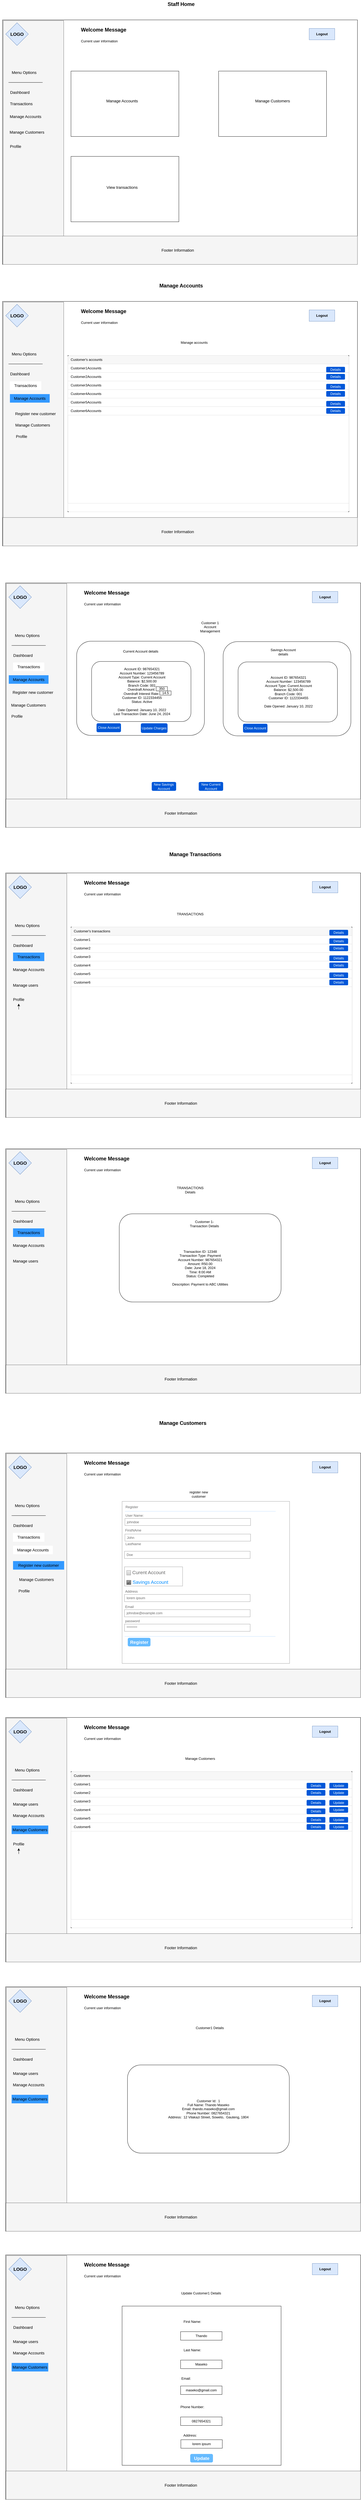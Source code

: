 <mxfile version="24.5.3" type="device">
  <diagram id="3j9G0F825_cHGCq9AKto" name="Page-2">
    <mxGraphModel dx="2211" dy="-488" grid="1" gridSize="10" guides="1" tooltips="1" connect="1" arrows="1" fold="1" page="1" pageScale="1" pageWidth="827" pageHeight="1169" math="0" shadow="0">
      <root>
        <mxCell id="0" />
        <mxCell id="1" parent="0" />
        <mxCell id="xWcjb8qhsKGaQlNw6-6s-64" value="&lt;font style=&quot;font-size: 18px;&quot;&gt;&lt;b&gt;Staff Home&lt;/b&gt;&lt;/font&gt;" style="text;html=1;align=center;verticalAlign=middle;whiteSpace=wrap;rounded=0;" parent="1" vertex="1">
          <mxGeometry x="370" y="2090" width="176" height="30" as="geometry" />
        </mxCell>
        <mxCell id="xWcjb8qhsKGaQlNw6-6s-65" value="" style="rounded=0;whiteSpace=wrap;html=1;" parent="1" vertex="1">
          <mxGeometry x="-171" y="2160" width="1250" height="860" as="geometry" />
        </mxCell>
        <mxCell id="xWcjb8qhsKGaQlNw6-6s-66" value="" style="rounded=0;whiteSpace=wrap;html=1;fillColor=#f5f5f5;fontColor=#333333;strokeColor=#666666;rotation=-270;" parent="1" vertex="1">
          <mxGeometry x="-490.93" y="2484.69" width="857.5" height="213.13" as="geometry" />
        </mxCell>
        <mxCell id="xWcjb8qhsKGaQlNw6-6s-67" value="&lt;font size=&quot;3&quot;&gt;&lt;b&gt;LOGO&lt;/b&gt;&lt;/font&gt;" style="rhombus;whiteSpace=wrap;html=1;fillColor=#dae8fc;strokeColor=#6c8ebf;" parent="1" vertex="1">
          <mxGeometry x="-160" y="2170" width="80" height="80" as="geometry" />
        </mxCell>
        <mxCell id="xWcjb8qhsKGaQlNw6-6s-68" value="&lt;b&gt;Logout&lt;/b&gt;" style="rounded=0;whiteSpace=wrap;html=1;fillColor=#dae8fc;strokeColor=#6c8ebf;" parent="1" vertex="1">
          <mxGeometry x="909" y="2190" width="90" height="40" as="geometry" />
        </mxCell>
        <mxCell id="xWcjb8qhsKGaQlNw6-6s-69" value="" style="rounded=0;whiteSpace=wrap;html=1;fillColor=#f5f5f5;fontColor=#f5f5f5;strokeColor=#666666;" parent="1" vertex="1">
          <mxGeometry x="-170" y="2920" width="1249" height="100" as="geometry" />
        </mxCell>
        <mxCell id="xWcjb8qhsKGaQlNw6-6s-70" value="&lt;font style=&quot;font-size: 14px;&quot;&gt;Footer Information&lt;/font&gt;" style="text;html=1;align=center;verticalAlign=middle;whiteSpace=wrap;rounded=0;" parent="1" vertex="1">
          <mxGeometry x="383" y="2955" width="126" height="30" as="geometry" />
        </mxCell>
        <mxCell id="xWcjb8qhsKGaQlNw6-6s-71" value="" style="rounded=0;whiteSpace=wrap;html=1;" parent="1" vertex="1">
          <mxGeometry x="70" y="2340" width="380" height="230" as="geometry" />
        </mxCell>
        <mxCell id="xWcjb8qhsKGaQlNw6-6s-72" value="&lt;b&gt;&lt;font style=&quot;font-size: 18px;&quot;&gt;Welcome Message&lt;/font&gt;&lt;/b&gt;" style="text;html=1;align=center;verticalAlign=middle;whiteSpace=wrap;rounded=0;" parent="1" vertex="1">
          <mxGeometry x="70" y="2180" width="230" height="30" as="geometry" />
        </mxCell>
        <mxCell id="xWcjb8qhsKGaQlNw6-6s-73" value="Current user information" style="text;html=1;align=center;verticalAlign=middle;whiteSpace=wrap;rounded=0;" parent="1" vertex="1">
          <mxGeometry x="90" y="2220" width="160" height="30" as="geometry" />
        </mxCell>
        <mxCell id="xWcjb8qhsKGaQlNw6-6s-74" value="" style="rounded=0;whiteSpace=wrap;html=1;" parent="1" vertex="1">
          <mxGeometry x="70" y="2640" width="380" height="230" as="geometry" />
        </mxCell>
        <mxCell id="xWcjb8qhsKGaQlNw6-6s-75" value="" style="rounded=0;whiteSpace=wrap;html=1;" parent="1" vertex="1">
          <mxGeometry x="590" y="2340" width="380" height="230" as="geometry" />
        </mxCell>
        <mxCell id="xWcjb8qhsKGaQlNw6-6s-77" value="&lt;font style=&quot;font-size: 14px;&quot;&gt;Menu Options&lt;/font&gt;" style="text;html=1;align=center;verticalAlign=middle;whiteSpace=wrap;rounded=0;" parent="1" vertex="1">
          <mxGeometry x="-150" y="2330" width="110" height="30" as="geometry" />
        </mxCell>
        <mxCell id="xWcjb8qhsKGaQlNw6-6s-78" value="&lt;font style=&quot;font-size: 14px;&quot;&gt;Dashboard&lt;/font&gt;" style="text;html=1;align=center;verticalAlign=middle;whiteSpace=wrap;rounded=0;" parent="1" vertex="1">
          <mxGeometry x="-165" y="2400" width="110" height="30" as="geometry" />
        </mxCell>
        <mxCell id="xWcjb8qhsKGaQlNw6-6s-79" value="&lt;font style=&quot;font-size: 14px;&quot;&gt;Transactions&lt;/font&gt;" style="text;html=1;align=center;verticalAlign=middle;whiteSpace=wrap;rounded=0;" parent="1" vertex="1">
          <mxGeometry x="-160" y="2440" width="110" height="30" as="geometry" />
        </mxCell>
        <mxCell id="xWcjb8qhsKGaQlNw6-6s-80" value="&lt;font style=&quot;font-size: 14px;&quot;&gt;Manage Accounts&lt;/font&gt;" style="text;html=1;align=center;verticalAlign=middle;whiteSpace=wrap;rounded=0;" parent="1" vertex="1">
          <mxGeometry x="-160" y="2484.69" width="140" height="30" as="geometry" />
        </mxCell>
        <mxCell id="xWcjb8qhsKGaQlNw6-6s-82" value="&lt;font style=&quot;font-size: 14px;&quot;&gt;Manage Customers&lt;/font&gt;" style="text;html=1;align=center;verticalAlign=middle;whiteSpace=wrap;rounded=0;" parent="1" vertex="1">
          <mxGeometry x="-150" y="2540" width="130" height="30" as="geometry" />
        </mxCell>
        <mxCell id="xWcjb8qhsKGaQlNw6-6s-83" value="&lt;font style=&quot;font-size: 14px;&quot;&gt;Profile&lt;/font&gt;" style="text;html=1;align=center;verticalAlign=middle;whiteSpace=wrap;rounded=0;" parent="1" vertex="1">
          <mxGeometry x="-180" y="2590" width="110" height="30" as="geometry" />
        </mxCell>
        <mxCell id="xWcjb8qhsKGaQlNw6-6s-84" style="edgeStyle=orthogonalEdgeStyle;rounded=0;orthogonalLoop=1;jettySize=auto;html=1;exitX=0.5;exitY=1;exitDx=0;exitDy=0;" parent="1" source="xWcjb8qhsKGaQlNw6-6s-83" target="xWcjb8qhsKGaQlNw6-6s-83" edge="1">
          <mxGeometry relative="1" as="geometry" />
        </mxCell>
        <mxCell id="xWcjb8qhsKGaQlNw6-6s-85" value="&lt;font style=&quot;font-size: 14px;&quot;&gt;Manage Accounts&lt;/font&gt;" style="text;html=1;align=center;verticalAlign=middle;whiteSpace=wrap;rounded=0;" parent="1" vertex="1">
          <mxGeometry x="180" y="2430" width="140" height="30" as="geometry" />
        </mxCell>
        <mxCell id="xWcjb8qhsKGaQlNw6-6s-86" value="&lt;font style=&quot;font-size: 14px;&quot;&gt;Manage Customers&lt;/font&gt;" style="text;html=1;align=center;verticalAlign=middle;whiteSpace=wrap;rounded=0;" parent="1" vertex="1">
          <mxGeometry x="690" y="2430" width="180" height="30" as="geometry" />
        </mxCell>
        <mxCell id="xWcjb8qhsKGaQlNw6-6s-88" value="&lt;font style=&quot;font-size: 14px;&quot;&gt;View transactions&lt;/font&gt;" style="text;html=1;align=center;verticalAlign=middle;whiteSpace=wrap;rounded=0;" parent="1" vertex="1">
          <mxGeometry x="190" y="2734" width="120" height="30" as="geometry" />
        </mxCell>
        <mxCell id="xWcjb8qhsKGaQlNw6-6s-89" value="" style="endArrow=none;html=1;rounded=0;" parent="1" edge="1">
          <mxGeometry width="50" height="50" relative="1" as="geometry">
            <mxPoint x="-30" y="2380" as="sourcePoint" />
            <mxPoint x="-150" y="2380" as="targetPoint" />
          </mxGeometry>
        </mxCell>
        <mxCell id="QFe1ScGnCT4EniJzE_eW-2" value="" style="rounded=0;whiteSpace=wrap;html=1;" parent="1" vertex="1">
          <mxGeometry x="-171" y="3150" width="1250" height="860" as="geometry" />
        </mxCell>
        <mxCell id="QFe1ScGnCT4EniJzE_eW-3" value="" style="rounded=0;whiteSpace=wrap;html=1;fillColor=#f5f5f5;fontColor=#333333;strokeColor=#666666;rotation=-270;" parent="1" vertex="1">
          <mxGeometry x="-490.93" y="3474.69" width="857.5" height="213.13" as="geometry" />
        </mxCell>
        <mxCell id="QFe1ScGnCT4EniJzE_eW-4" value="&lt;font size=&quot;3&quot;&gt;&lt;b&gt;LOGO&lt;/b&gt;&lt;/font&gt;" style="rhombus;whiteSpace=wrap;html=1;fillColor=#dae8fc;strokeColor=#6c8ebf;" parent="1" vertex="1">
          <mxGeometry x="-160" y="3160" width="80" height="80" as="geometry" />
        </mxCell>
        <mxCell id="QFe1ScGnCT4EniJzE_eW-5" value="&lt;b&gt;Logout&lt;/b&gt;" style="rounded=0;whiteSpace=wrap;html=1;fillColor=#dae8fc;strokeColor=#6c8ebf;" parent="1" vertex="1">
          <mxGeometry x="909" y="3180" width="90" height="40" as="geometry" />
        </mxCell>
        <mxCell id="QFe1ScGnCT4EniJzE_eW-6" value="" style="rounded=0;whiteSpace=wrap;html=1;fillColor=#f5f5f5;fontColor=#f5f5f5;strokeColor=#666666;" parent="1" vertex="1">
          <mxGeometry x="-170" y="3910" width="1249" height="100" as="geometry" />
        </mxCell>
        <mxCell id="QFe1ScGnCT4EniJzE_eW-7" value="&lt;font style=&quot;font-size: 14px;&quot;&gt;Footer Information&lt;/font&gt;" style="text;html=1;align=center;verticalAlign=middle;whiteSpace=wrap;rounded=0;" parent="1" vertex="1">
          <mxGeometry x="383" y="3945" width="126" height="30" as="geometry" />
        </mxCell>
        <mxCell id="QFe1ScGnCT4EniJzE_eW-8" value="" style="rounded=0;whiteSpace=wrap;html=1;" parent="1" vertex="1">
          <mxGeometry x="59.07" y="3340" width="990" height="550" as="geometry" />
        </mxCell>
        <mxCell id="QFe1ScGnCT4EniJzE_eW-9" value="&lt;b&gt;&lt;font style=&quot;font-size: 18px;&quot;&gt;Welcome Message&lt;/font&gt;&lt;/b&gt;" style="text;html=1;align=center;verticalAlign=middle;whiteSpace=wrap;rounded=0;" parent="1" vertex="1">
          <mxGeometry x="70" y="3170" width="230" height="30" as="geometry" />
        </mxCell>
        <mxCell id="QFe1ScGnCT4EniJzE_eW-10" value="Current user information" style="text;html=1;align=center;verticalAlign=middle;whiteSpace=wrap;rounded=0;" parent="1" vertex="1">
          <mxGeometry x="90" y="3210" width="160" height="30" as="geometry" />
        </mxCell>
        <mxCell id="QFe1ScGnCT4EniJzE_eW-11" value="&lt;font style=&quot;font-size: 14px;&quot;&gt;Menu Options&lt;/font&gt;" style="text;html=1;align=center;verticalAlign=middle;whiteSpace=wrap;rounded=0;" parent="1" vertex="1">
          <mxGeometry x="-150" y="3320" width="110" height="30" as="geometry" />
        </mxCell>
        <mxCell id="QFe1ScGnCT4EniJzE_eW-12" value="&lt;font style=&quot;font-size: 14px;&quot;&gt;Dashboard&lt;/font&gt;" style="text;html=1;align=center;verticalAlign=middle;whiteSpace=wrap;rounded=0;" parent="1" vertex="1">
          <mxGeometry x="-165" y="3390" width="110" height="30" as="geometry" />
        </mxCell>
        <mxCell id="QFe1ScGnCT4EniJzE_eW-13" value="&lt;font style=&quot;font-size: 14px;&quot;&gt;Transactions&lt;/font&gt;" style="text;html=1;align=center;verticalAlign=middle;whiteSpace=wrap;rounded=0;fillColor=#FFFFFF;strokeColor=#FFFFFF;" parent="1" vertex="1">
          <mxGeometry x="-145" y="3431.26" width="110" height="30" as="geometry" />
        </mxCell>
        <mxCell id="QFe1ScGnCT4EniJzE_eW-14" value="&lt;font style=&quot;font-size: 14px;&quot;&gt;Manage Accounts&lt;/font&gt;" style="text;html=1;align=center;verticalAlign=middle;whiteSpace=wrap;rounded=0;fillColor=#3399FF;" parent="1" vertex="1">
          <mxGeometry x="-145" y="3475.95" width="140" height="30" as="geometry" />
        </mxCell>
        <mxCell id="QFe1ScGnCT4EniJzE_eW-15" value="&lt;font style=&quot;font-size: 14px;&quot;&gt;Register new customer&lt;/font&gt;" style="text;html=1;align=center;verticalAlign=middle;whiteSpace=wrap;rounded=0;" parent="1" vertex="1">
          <mxGeometry x="-145" y="3530" width="180" height="30" as="geometry" />
        </mxCell>
        <mxCell id="QFe1ScGnCT4EniJzE_eW-16" value="&lt;font style=&quot;font-size: 14px;&quot;&gt;Manage Customers&lt;/font&gt;" style="text;html=1;align=center;verticalAlign=middle;whiteSpace=wrap;rounded=0;" parent="1" vertex="1">
          <mxGeometry x="-130" y="3570" width="130" height="30" as="geometry" />
        </mxCell>
        <mxCell id="QFe1ScGnCT4EniJzE_eW-17" value="&lt;font style=&quot;font-size: 14px;&quot;&gt;Profile&lt;/font&gt;" style="text;html=1;align=center;verticalAlign=middle;whiteSpace=wrap;rounded=0;" parent="1" vertex="1">
          <mxGeometry x="-159" y="3610" width="110" height="30" as="geometry" />
        </mxCell>
        <mxCell id="QFe1ScGnCT4EniJzE_eW-18" style="edgeStyle=orthogonalEdgeStyle;rounded=0;orthogonalLoop=1;jettySize=auto;html=1;exitX=0.5;exitY=1;exitDx=0;exitDy=0;" parent="1" source="QFe1ScGnCT4EniJzE_eW-17" target="QFe1ScGnCT4EniJzE_eW-17" edge="1">
          <mxGeometry relative="1" as="geometry" />
        </mxCell>
        <mxCell id="QFe1ScGnCT4EniJzE_eW-19" value="" style="endArrow=none;html=1;rounded=0;" parent="1" edge="1">
          <mxGeometry width="50" height="50" relative="1" as="geometry">
            <mxPoint x="-30" y="3370" as="sourcePoint" />
            <mxPoint x="-150" y="3370" as="targetPoint" />
          </mxGeometry>
        </mxCell>
        <mxCell id="QFe1ScGnCT4EniJzE_eW-20" value="Manage accounts" style="text;html=1;align=center;verticalAlign=middle;whiteSpace=wrap;rounded=0;" parent="1" vertex="1">
          <mxGeometry x="449" y="3280" width="110.07" height="30" as="geometry" />
        </mxCell>
        <mxCell id="QFe1ScGnCT4EniJzE_eW-21" value="" style="html=1;shadow=0;dashed=0;shape=mxgraph.bootstrap.rrect;rSize=5;strokeColor=#DFDFDF;html=1;whiteSpace=wrap;fillColor=#FFFFFF;fontColor=#000000;" parent="1" vertex="1">
          <mxGeometry x="59.07" y="3340" width="990" height="550" as="geometry" />
        </mxCell>
        <mxCell id="QFe1ScGnCT4EniJzE_eW-22" value="Customer&#39;s accounts" style="html=1;shadow=0;dashed=0;shape=mxgraph.bootstrap.topButton;strokeColor=inherit;fillColor=#F7F7F7;rSize=5;perimeter=none;whiteSpace=wrap;resizeWidth=1;align=left;spacing=10;" parent="QFe1ScGnCT4EniJzE_eW-21" vertex="1">
          <mxGeometry width="990" height="30" relative="1" as="geometry" />
        </mxCell>
        <mxCell id="QFe1ScGnCT4EniJzE_eW-23" value="Customer1Accounts" style="strokeColor=inherit;fillColor=inherit;gradientColor=inherit;fontColor=inherit;html=1;shadow=0;dashed=0;perimeter=none;whiteSpace=wrap;resizeWidth=1;align=left;spacing=10;" parent="QFe1ScGnCT4EniJzE_eW-21" vertex="1">
          <mxGeometry width="990" height="30" relative="1" as="geometry">
            <mxPoint y="30" as="offset" />
          </mxGeometry>
        </mxCell>
        <mxCell id="QFe1ScGnCT4EniJzE_eW-24" value="Customer3Accounts" style="strokeColor=inherit;fillColor=inherit;gradientColor=inherit;fontColor=inherit;html=1;shadow=0;dashed=0;perimeter=none;whiteSpace=wrap;resizeWidth=1;align=left;spacing=10;" parent="QFe1ScGnCT4EniJzE_eW-21" vertex="1">
          <mxGeometry width="990" height="30" relative="1" as="geometry">
            <mxPoint y="90" as="offset" />
          </mxGeometry>
        </mxCell>
        <mxCell id="QFe1ScGnCT4EniJzE_eW-25" value="" style="strokeColor=inherit;fillColor=inherit;gradientColor=inherit;fontColor=inherit;html=1;shadow=0;dashed=0;shape=mxgraph.bootstrap.bottomButton;rSize=5;perimeter=none;whiteSpace=wrap;resizeWidth=1;resizeHeight=0;align=left;spacing=10;" parent="QFe1ScGnCT4EniJzE_eW-21" vertex="1">
          <mxGeometry y="1" width="990" height="30" relative="1" as="geometry">
            <mxPoint y="-30" as="offset" />
          </mxGeometry>
        </mxCell>
        <mxCell id="QFe1ScGnCT4EniJzE_eW-26" value="Details" style="rounded=1;fillColor=#0057D8;strokeColor=none;html=1;whiteSpace=wrap;fontColor=#ffffff;align=center;verticalAlign=middle;fontStyle=0;fontSize=12;sketch=0;" parent="QFe1ScGnCT4EniJzE_eW-21" vertex="1">
          <mxGeometry x="910" y="40" width="66" height="20" as="geometry" />
        </mxCell>
        <mxCell id="QFe1ScGnCT4EniJzE_eW-27" value="Customer6Accounts" style="strokeColor=inherit;fillColor=inherit;gradientColor=inherit;fontColor=inherit;html=1;shadow=0;dashed=0;perimeter=none;whiteSpace=wrap;resizeWidth=1;align=left;spacing=10;" parent="QFe1ScGnCT4EniJzE_eW-21" vertex="1">
          <mxGeometry y="180" width="990" height="30" as="geometry" />
        </mxCell>
        <mxCell id="QFe1ScGnCT4EniJzE_eW-28" value="Customer5Accounts" style="strokeColor=inherit;fillColor=inherit;gradientColor=inherit;fontColor=inherit;html=1;shadow=0;dashed=0;perimeter=none;whiteSpace=wrap;resizeWidth=1;align=left;spacing=10;" parent="QFe1ScGnCT4EniJzE_eW-21" vertex="1">
          <mxGeometry y="150" width="990" height="30" as="geometry" />
        </mxCell>
        <mxCell id="QFe1ScGnCT4EniJzE_eW-29" value="Customer4Accounts" style="strokeColor=inherit;fillColor=inherit;gradientColor=inherit;fontColor=inherit;html=1;shadow=0;dashed=0;perimeter=none;whiteSpace=wrap;resizeWidth=1;align=left;spacing=10;" parent="QFe1ScGnCT4EniJzE_eW-21" vertex="1">
          <mxGeometry y="120" width="990" height="30" as="geometry" />
        </mxCell>
        <mxCell id="QFe1ScGnCT4EniJzE_eW-30" value="Customer2Accounts" style="strokeColor=inherit;fillColor=inherit;gradientColor=inherit;fontColor=inherit;html=1;shadow=0;dashed=0;perimeter=none;whiteSpace=wrap;resizeWidth=1;align=left;spacing=10;" parent="QFe1ScGnCT4EniJzE_eW-21" vertex="1">
          <mxGeometry y="60" width="990" height="30" as="geometry" />
        </mxCell>
        <mxCell id="QFe1ScGnCT4EniJzE_eW-31" value="Details" style="rounded=1;fillColor=#0057D8;strokeColor=none;html=1;whiteSpace=wrap;fontColor=#ffffff;align=center;verticalAlign=middle;fontStyle=0;fontSize=12;sketch=0;" parent="QFe1ScGnCT4EniJzE_eW-21" vertex="1">
          <mxGeometry x="910" y="65" width="66" height="20" as="geometry" />
        </mxCell>
        <mxCell id="QFe1ScGnCT4EniJzE_eW-32" value="Details" style="rounded=1;fillColor=#0057D8;strokeColor=none;html=1;whiteSpace=wrap;fontColor=#ffffff;align=center;verticalAlign=middle;fontStyle=0;fontSize=12;sketch=0;" parent="QFe1ScGnCT4EniJzE_eW-21" vertex="1">
          <mxGeometry x="910" y="185" width="66" height="20" as="geometry" />
        </mxCell>
        <mxCell id="QFe1ScGnCT4EniJzE_eW-33" value="Details" style="rounded=1;fillColor=#0057D8;strokeColor=none;html=1;whiteSpace=wrap;fontColor=#ffffff;align=center;verticalAlign=middle;fontStyle=0;fontSize=12;sketch=0;" parent="QFe1ScGnCT4EniJzE_eW-21" vertex="1">
          <mxGeometry x="910" y="160" width="66" height="20" as="geometry" />
        </mxCell>
        <mxCell id="QFe1ScGnCT4EniJzE_eW-34" value="Details" style="rounded=1;fillColor=#0057D8;strokeColor=none;html=1;whiteSpace=wrap;fontColor=#ffffff;align=center;verticalAlign=middle;fontStyle=0;fontSize=12;sketch=0;" parent="QFe1ScGnCT4EniJzE_eW-21" vertex="1">
          <mxGeometry x="910" y="125" width="66" height="20" as="geometry" />
        </mxCell>
        <mxCell id="QFe1ScGnCT4EniJzE_eW-35" value="Details" style="rounded=1;fillColor=#0057D8;strokeColor=none;html=1;whiteSpace=wrap;fontColor=#ffffff;align=center;verticalAlign=middle;fontStyle=0;fontSize=12;sketch=0;" parent="QFe1ScGnCT4EniJzE_eW-21" vertex="1">
          <mxGeometry x="910" y="100" width="66" height="20" as="geometry" />
        </mxCell>
        <mxCell id="QFe1ScGnCT4EniJzE_eW-36" style="edgeStyle=orthogonalEdgeStyle;rounded=0;orthogonalLoop=1;jettySize=auto;html=1;exitX=0.5;exitY=1;exitDx=0;exitDy=0;" parent="1" source="QFe1ScGnCT4EniJzE_eW-15" target="QFe1ScGnCT4EniJzE_eW-15" edge="1">
          <mxGeometry relative="1" as="geometry" />
        </mxCell>
        <mxCell id="QFe1ScGnCT4EniJzE_eW-37" value="&lt;font style=&quot;font-size: 18px;&quot;&gt;&lt;b&gt;Manage Accounts&lt;/b&gt;&lt;/font&gt;" style="text;html=1;align=center;verticalAlign=middle;whiteSpace=wrap;rounded=0;" parent="1" vertex="1">
          <mxGeometry x="370" y="3080" width="176" height="30" as="geometry" />
        </mxCell>
        <mxCell id="QFe1ScGnCT4EniJzE_eW-60" value="" style="rounded=1;whiteSpace=wrap;html=1;" parent="1" vertex="1">
          <mxGeometry x="494.0" y="4508.74" width="346" height="180" as="geometry" />
        </mxCell>
        <mxCell id="QFe1ScGnCT4EniJzE_eW-61" value="" style="rounded=0;whiteSpace=wrap;html=1;" parent="1" vertex="1">
          <mxGeometry x="-160.07" y="4140" width="1250.07" height="860" as="geometry" />
        </mxCell>
        <mxCell id="QFe1ScGnCT4EniJzE_eW-62" value="" style="rounded=0;whiteSpace=wrap;html=1;fillColor=#f5f5f5;fontColor=#333333;strokeColor=#666666;rotation=-270;" parent="1" vertex="1">
          <mxGeometry x="-480.0" y="4464.69" width="857.5" height="213.13" as="geometry" />
        </mxCell>
        <mxCell id="QFe1ScGnCT4EniJzE_eW-63" value="&lt;font size=&quot;3&quot;&gt;&lt;b&gt;LOGO&lt;/b&gt;&lt;/font&gt;" style="rhombus;whiteSpace=wrap;html=1;fillColor=#dae8fc;strokeColor=#6c8ebf;" parent="1" vertex="1">
          <mxGeometry x="-149.07" y="4150" width="80" height="80" as="geometry" />
        </mxCell>
        <mxCell id="QFe1ScGnCT4EniJzE_eW-64" value="&lt;b&gt;Logout&lt;/b&gt;" style="rounded=0;whiteSpace=wrap;html=1;fillColor=#dae8fc;strokeColor=#6c8ebf;" parent="1" vertex="1">
          <mxGeometry x="919.93" y="4170" width="90" height="40" as="geometry" />
        </mxCell>
        <mxCell id="QFe1ScGnCT4EniJzE_eW-65" value="" style="rounded=0;whiteSpace=wrap;html=1;fillColor=#f5f5f5;fontColor=#f5f5f5;strokeColor=#666666;" parent="1" vertex="1">
          <mxGeometry x="-159.07" y="4900" width="1249.07" height="100" as="geometry" />
        </mxCell>
        <mxCell id="QFe1ScGnCT4EniJzE_eW-66" value="&lt;font style=&quot;font-size: 14px;&quot;&gt;Footer Information&lt;/font&gt;" style="text;html=1;align=center;verticalAlign=middle;whiteSpace=wrap;rounded=0;" parent="1" vertex="1">
          <mxGeometry x="393.93" y="4935" width="126" height="30" as="geometry" />
        </mxCell>
        <mxCell id="QFe1ScGnCT4EniJzE_eW-67" value="&lt;b&gt;&lt;font style=&quot;font-size: 18px;&quot;&gt;Welcome Message&lt;/font&gt;&lt;/b&gt;" style="text;html=1;align=center;verticalAlign=middle;whiteSpace=wrap;rounded=0;" parent="1" vertex="1">
          <mxGeometry x="80.93" y="4160" width="230" height="30" as="geometry" />
        </mxCell>
        <mxCell id="QFe1ScGnCT4EniJzE_eW-68" value="Current user information" style="text;html=1;align=center;verticalAlign=middle;whiteSpace=wrap;rounded=0;" parent="1" vertex="1">
          <mxGeometry x="100.93" y="4200" width="160" height="30" as="geometry" />
        </mxCell>
        <mxCell id="QFe1ScGnCT4EniJzE_eW-69" value="&lt;font style=&quot;font-size: 14px;&quot;&gt;Menu Options&lt;/font&gt;" style="text;html=1;align=center;verticalAlign=middle;whiteSpace=wrap;rounded=0;" parent="1" vertex="1">
          <mxGeometry x="-139.07" y="4310" width="110" height="30" as="geometry" />
        </mxCell>
        <mxCell id="QFe1ScGnCT4EniJzE_eW-70" value="&lt;font style=&quot;font-size: 14px;&quot;&gt;Dashboard&lt;/font&gt;" style="text;html=1;align=center;verticalAlign=middle;whiteSpace=wrap;rounded=0;" parent="1" vertex="1">
          <mxGeometry x="-154.07" y="4380" width="110" height="30" as="geometry" />
        </mxCell>
        <mxCell id="QFe1ScGnCT4EniJzE_eW-71" value="&lt;font style=&quot;font-size: 14px;&quot;&gt;Transactions&lt;/font&gt;" style="text;html=1;align=center;verticalAlign=middle;whiteSpace=wrap;rounded=0;fillColor=#FFFFFF;" parent="1" vertex="1">
          <mxGeometry x="-134.07" y="4420" width="110" height="30" as="geometry" />
        </mxCell>
        <mxCell id="QFe1ScGnCT4EniJzE_eW-72" value="&lt;font style=&quot;font-size: 14px;&quot;&gt;Manage Accounts&lt;/font&gt;" style="text;html=1;align=center;verticalAlign=middle;whiteSpace=wrap;rounded=0;fillColor=#3399FF;" parent="1" vertex="1">
          <mxGeometry x="-149.07" y="4464.69" width="140" height="30" as="geometry" />
        </mxCell>
        <mxCell id="QFe1ScGnCT4EniJzE_eW-73" value="&lt;font style=&quot;font-size: 14px;&quot;&gt;Register new customer&lt;/font&gt;" style="text;html=1;align=center;verticalAlign=middle;whiteSpace=wrap;rounded=0;" parent="1" vertex="1">
          <mxGeometry x="-154.07" y="4510" width="180" height="30" as="geometry" />
        </mxCell>
        <mxCell id="QFe1ScGnCT4EniJzE_eW-74" value="&lt;font style=&quot;font-size: 14px;&quot;&gt;Manage Customers&lt;/font&gt;" style="text;html=1;align=center;verticalAlign=middle;whiteSpace=wrap;rounded=0;" parent="1" vertex="1">
          <mxGeometry x="-149.07" y="4555" width="139.07" height="30" as="geometry" />
        </mxCell>
        <mxCell id="QFe1ScGnCT4EniJzE_eW-75" value="&lt;font style=&quot;font-size: 14px;&quot;&gt;Profile&lt;/font&gt;" style="text;html=1;align=center;verticalAlign=middle;whiteSpace=wrap;rounded=0;" parent="1" vertex="1">
          <mxGeometry x="-175" y="4593.74" width="110" height="30" as="geometry" />
        </mxCell>
        <mxCell id="QFe1ScGnCT4EniJzE_eW-76" style="edgeStyle=orthogonalEdgeStyle;rounded=0;orthogonalLoop=1;jettySize=auto;html=1;exitX=0.5;exitY=1;exitDx=0;exitDy=0;" parent="1" source="QFe1ScGnCT4EniJzE_eW-75" target="QFe1ScGnCT4EniJzE_eW-75" edge="1">
          <mxGeometry relative="1" as="geometry" />
        </mxCell>
        <mxCell id="QFe1ScGnCT4EniJzE_eW-77" value="" style="endArrow=none;html=1;rounded=0;" parent="1" edge="1">
          <mxGeometry width="50" height="50" relative="1" as="geometry">
            <mxPoint x="-19.07" y="4360" as="sourcePoint" />
            <mxPoint x="-139.07" y="4360" as="targetPoint" />
          </mxGeometry>
        </mxCell>
        <mxCell id="QFe1ScGnCT4EniJzE_eW-78" value="Customer 1 Account Management" style="text;html=1;align=center;verticalAlign=middle;whiteSpace=wrap;rounded=0;" parent="1" vertex="1">
          <mxGeometry x="510" y="4280" width="100" height="30" as="geometry" />
        </mxCell>
        <mxCell id="QFe1ScGnCT4EniJzE_eW-79" value="" style="rounded=1;whiteSpace=wrap;html=1;" parent="1" vertex="1">
          <mxGeometry x="90" y="4345" width="450" height="331.26" as="geometry" />
        </mxCell>
        <mxCell id="QFe1ScGnCT4EniJzE_eW-80" value="Current Account details" style="text;html=1;align=center;verticalAlign=middle;whiteSpace=wrap;rounded=0;" parent="1" vertex="1">
          <mxGeometry x="240.64" y="4366.26" width="149.36" height="30" as="geometry" />
        </mxCell>
        <mxCell id="QFe1ScGnCT4EniJzE_eW-81" value="" style="rounded=1;whiteSpace=wrap;html=1;" parent="1" vertex="1">
          <mxGeometry x="142.6" y="4416.26" width="350" height="211.26" as="geometry" />
        </mxCell>
        <mxCell id="QFe1ScGnCT4EniJzE_eW-82" value="&lt;div&gt;Account ID: 987654321&lt;/div&gt;&lt;div&gt;Account Number: 123456789&lt;/div&gt;&lt;div&gt;Account Type: Current Account&lt;/div&gt;&lt;div&gt;Balance: $2,500.00&lt;/div&gt;&lt;div&gt;Branch Code: 001&lt;/div&gt;&lt;div&gt;Overdraft Amount:&amp;nbsp;&lt;/div&gt;&lt;div&gt;Overdraft Interest Rate:&amp;nbsp;&lt;/div&gt;&lt;div&gt;Customer ID: 1122334455&lt;/div&gt;&lt;div&gt;Status: Active&lt;/div&gt;&lt;div&gt;&lt;br&gt;&lt;/div&gt;&lt;div&gt;Date Opened: January 10, 2022&lt;/div&gt;&lt;div&gt;Last Transaction Date: June 24, 2024&lt;/div&gt;" style="text;html=1;align=center;verticalAlign=middle;whiteSpace=wrap;rounded=0;" parent="1" vertex="1">
          <mxGeometry x="184.84" y="4471.89" width="270.23" height="100" as="geometry" />
        </mxCell>
        <mxCell id="QFe1ScGnCT4EniJzE_eW-83" value="Close Account" style="rounded=1;fillColor=#0057D8;strokeColor=none;html=1;whiteSpace=wrap;fontColor=#ffffff;align=center;verticalAlign=middle;fontStyle=0;fontSize=12;sketch=0;" parent="1" vertex="1">
          <mxGeometry x="160.07" y="4633.74" width="86" height="31.26" as="geometry" />
        </mxCell>
        <mxCell id="QFe1ScGnCT4EniJzE_eW-84" value="Update Charges" style="rounded=1;fillColor=#0057D8;strokeColor=none;html=1;whiteSpace=wrap;fontColor=#ffffff;align=center;verticalAlign=middle;fontStyle=0;fontSize=12;sketch=0;" parent="1" vertex="1">
          <mxGeometry x="316.07" y="4633.74" width="94" height="33.76" as="geometry" />
        </mxCell>
        <mxCell id="QFe1ScGnCT4EniJzE_eW-85" value="" style="rounded=0;whiteSpace=wrap;html=1;" parent="1" vertex="1">
          <mxGeometry x="-160" y="5160" width="1250" height="860" as="geometry" />
        </mxCell>
        <mxCell id="QFe1ScGnCT4EniJzE_eW-86" value="" style="rounded=0;whiteSpace=wrap;html=1;fillColor=#f5f5f5;fontColor=#333333;strokeColor=#666666;rotation=-270;" parent="1" vertex="1">
          <mxGeometry x="-479.93" y="5484.69" width="857.5" height="213.13" as="geometry" />
        </mxCell>
        <mxCell id="QFe1ScGnCT4EniJzE_eW-87" value="&lt;font size=&quot;3&quot;&gt;&lt;b&gt;LOGO&lt;/b&gt;&lt;/font&gt;" style="rhombus;whiteSpace=wrap;html=1;fillColor=#dae8fc;strokeColor=#6c8ebf;" parent="1" vertex="1">
          <mxGeometry x="-149" y="5170" width="80" height="80" as="geometry" />
        </mxCell>
        <mxCell id="QFe1ScGnCT4EniJzE_eW-88" value="&lt;b&gt;Logout&lt;/b&gt;" style="rounded=0;whiteSpace=wrap;html=1;fillColor=#dae8fc;strokeColor=#6c8ebf;" parent="1" vertex="1">
          <mxGeometry x="920" y="5190" width="90" height="40" as="geometry" />
        </mxCell>
        <mxCell id="QFe1ScGnCT4EniJzE_eW-89" value="" style="rounded=0;whiteSpace=wrap;html=1;fillColor=#f5f5f5;fontColor=#f5f5f5;strokeColor=#666666;" parent="1" vertex="1">
          <mxGeometry x="-159" y="5920" width="1249" height="100" as="geometry" />
        </mxCell>
        <mxCell id="QFe1ScGnCT4EniJzE_eW-90" value="&lt;font style=&quot;font-size: 14px;&quot;&gt;Footer Information&lt;/font&gt;" style="text;html=1;align=center;verticalAlign=middle;whiteSpace=wrap;rounded=0;" parent="1" vertex="1">
          <mxGeometry x="394.0" y="5955" width="126" height="30" as="geometry" />
        </mxCell>
        <mxCell id="QFe1ScGnCT4EniJzE_eW-91" value="" style="rounded=0;whiteSpace=wrap;html=1;" parent="1" vertex="1">
          <mxGeometry x="70.07" y="5350" width="990" height="550" as="geometry" />
        </mxCell>
        <mxCell id="QFe1ScGnCT4EniJzE_eW-92" value="&lt;b&gt;&lt;font style=&quot;font-size: 18px;&quot;&gt;Welcome Message&lt;/font&gt;&lt;/b&gt;" style="text;html=1;align=center;verticalAlign=middle;whiteSpace=wrap;rounded=0;" parent="1" vertex="1">
          <mxGeometry x="81" y="5180" width="230" height="30" as="geometry" />
        </mxCell>
        <mxCell id="QFe1ScGnCT4EniJzE_eW-93" value="Current user information" style="text;html=1;align=center;verticalAlign=middle;whiteSpace=wrap;rounded=0;" parent="1" vertex="1">
          <mxGeometry x="101" y="5220" width="160" height="30" as="geometry" />
        </mxCell>
        <mxCell id="QFe1ScGnCT4EniJzE_eW-94" value="&lt;font style=&quot;font-size: 14px;&quot;&gt;Menu Options&lt;/font&gt;" style="text;html=1;align=center;verticalAlign=middle;whiteSpace=wrap;rounded=0;" parent="1" vertex="1">
          <mxGeometry x="-139" y="5330" width="110" height="30" as="geometry" />
        </mxCell>
        <mxCell id="QFe1ScGnCT4EniJzE_eW-95" value="&lt;font style=&quot;font-size: 14px;&quot;&gt;Dashboard&lt;/font&gt;" style="text;html=1;align=center;verticalAlign=middle;whiteSpace=wrap;rounded=0;" parent="1" vertex="1">
          <mxGeometry x="-154" y="5400" width="110" height="30" as="geometry" />
        </mxCell>
        <mxCell id="QFe1ScGnCT4EniJzE_eW-96" value="&lt;font style=&quot;font-size: 14px;&quot;&gt;Transactions&lt;/font&gt;" style="text;html=1;align=center;verticalAlign=middle;whiteSpace=wrap;rounded=0;fillColor=#3399FF;" parent="1" vertex="1">
          <mxGeometry x="-134" y="5440" width="110" height="30" as="geometry" />
        </mxCell>
        <mxCell id="QFe1ScGnCT4EniJzE_eW-97" value="&lt;font style=&quot;font-size: 14px;&quot;&gt;Manage Accounts&lt;/font&gt;" style="text;html=1;align=center;verticalAlign=middle;whiteSpace=wrap;rounded=0;" parent="1" vertex="1">
          <mxGeometry x="-149" y="5484.69" width="140" height="30" as="geometry" />
        </mxCell>
        <mxCell id="QFe1ScGnCT4EniJzE_eW-99" value="&lt;font style=&quot;font-size: 14px;&quot;&gt;Manage users&lt;/font&gt;" style="text;html=1;align=center;verticalAlign=middle;whiteSpace=wrap;rounded=0;" parent="1" vertex="1">
          <mxGeometry x="-145" y="5540" width="110" height="30" as="geometry" />
        </mxCell>
        <mxCell id="QFe1ScGnCT4EniJzE_eW-100" value="&lt;font style=&quot;font-size: 14px;&quot;&gt;Profile&lt;/font&gt;" style="text;html=1;align=center;verticalAlign=middle;whiteSpace=wrap;rounded=0;" parent="1" vertex="1">
          <mxGeometry x="-169.07" y="5590" width="110" height="30" as="geometry" />
        </mxCell>
        <mxCell id="QFe1ScGnCT4EniJzE_eW-101" style="edgeStyle=orthogonalEdgeStyle;rounded=0;orthogonalLoop=1;jettySize=auto;html=1;exitX=0.5;exitY=1;exitDx=0;exitDy=0;" parent="1" source="QFe1ScGnCT4EniJzE_eW-100" target="QFe1ScGnCT4EniJzE_eW-100" edge="1">
          <mxGeometry relative="1" as="geometry" />
        </mxCell>
        <mxCell id="QFe1ScGnCT4EniJzE_eW-102" value="" style="endArrow=none;html=1;rounded=0;" parent="1" edge="1">
          <mxGeometry width="50" height="50" relative="1" as="geometry">
            <mxPoint x="-19" y="5380" as="sourcePoint" />
            <mxPoint x="-139" y="5380" as="targetPoint" />
          </mxGeometry>
        </mxCell>
        <mxCell id="QFe1ScGnCT4EniJzE_eW-103" value="TRANSACTIONS" style="text;html=1;align=center;verticalAlign=middle;whiteSpace=wrap;rounded=0;" parent="1" vertex="1">
          <mxGeometry x="460" y="5290" width="60" height="30" as="geometry" />
        </mxCell>
        <mxCell id="QFe1ScGnCT4EniJzE_eW-104" value="" style="html=1;shadow=0;dashed=0;shape=mxgraph.bootstrap.rrect;rSize=5;strokeColor=#DFDFDF;html=1;whiteSpace=wrap;fillColor=#FFFFFF;fontColor=#000000;" parent="1" vertex="1">
          <mxGeometry x="70.07" y="5350" width="990" height="550" as="geometry" />
        </mxCell>
        <mxCell id="QFe1ScGnCT4EniJzE_eW-105" value="Customer&#39;s transactions" style="html=1;shadow=0;dashed=0;shape=mxgraph.bootstrap.topButton;strokeColor=inherit;fillColor=#F7F7F7;rSize=5;perimeter=none;whiteSpace=wrap;resizeWidth=1;align=left;spacing=10;" parent="QFe1ScGnCT4EniJzE_eW-104" vertex="1">
          <mxGeometry width="990" height="30" relative="1" as="geometry" />
        </mxCell>
        <mxCell id="QFe1ScGnCT4EniJzE_eW-106" value="Customer1" style="strokeColor=inherit;fillColor=inherit;gradientColor=inherit;fontColor=inherit;html=1;shadow=0;dashed=0;perimeter=none;whiteSpace=wrap;resizeWidth=1;align=left;spacing=10;" parent="QFe1ScGnCT4EniJzE_eW-104" vertex="1">
          <mxGeometry width="990" height="30" relative="1" as="geometry">
            <mxPoint y="30" as="offset" />
          </mxGeometry>
        </mxCell>
        <mxCell id="QFe1ScGnCT4EniJzE_eW-107" value="Customer3" style="strokeColor=inherit;fillColor=inherit;gradientColor=inherit;fontColor=inherit;html=1;shadow=0;dashed=0;perimeter=none;whiteSpace=wrap;resizeWidth=1;align=left;spacing=10;" parent="QFe1ScGnCT4EniJzE_eW-104" vertex="1">
          <mxGeometry width="990" height="30" relative="1" as="geometry">
            <mxPoint y="90" as="offset" />
          </mxGeometry>
        </mxCell>
        <mxCell id="QFe1ScGnCT4EniJzE_eW-108" value="" style="strokeColor=inherit;fillColor=inherit;gradientColor=inherit;fontColor=inherit;html=1;shadow=0;dashed=0;shape=mxgraph.bootstrap.bottomButton;rSize=5;perimeter=none;whiteSpace=wrap;resizeWidth=1;resizeHeight=0;align=left;spacing=10;" parent="QFe1ScGnCT4EniJzE_eW-104" vertex="1">
          <mxGeometry y="1" width="990" height="30" relative="1" as="geometry">
            <mxPoint y="-30" as="offset" />
          </mxGeometry>
        </mxCell>
        <mxCell id="QFe1ScGnCT4EniJzE_eW-109" value="Details" style="rounded=1;fillColor=#0057D8;strokeColor=none;html=1;whiteSpace=wrap;fontColor=#ffffff;align=center;verticalAlign=middle;fontStyle=0;fontSize=12;sketch=0;" parent="QFe1ScGnCT4EniJzE_eW-104" vertex="1">
          <mxGeometry x="910" y="10" width="66" height="20" as="geometry" />
        </mxCell>
        <mxCell id="QFe1ScGnCT4EniJzE_eW-110" value="Details" style="rounded=1;fillColor=#0057D8;strokeColor=none;html=1;whiteSpace=wrap;fontColor=#ffffff;align=center;verticalAlign=middle;fontStyle=0;fontSize=12;sketch=0;" parent="QFe1ScGnCT4EniJzE_eW-104" vertex="1">
          <mxGeometry x="910" y="40" width="66" height="20" as="geometry" />
        </mxCell>
        <mxCell id="QFe1ScGnCT4EniJzE_eW-111" value="Customer6" style="strokeColor=inherit;fillColor=inherit;gradientColor=inherit;fontColor=inherit;html=1;shadow=0;dashed=0;perimeter=none;whiteSpace=wrap;resizeWidth=1;align=left;spacing=10;" parent="QFe1ScGnCT4EniJzE_eW-104" vertex="1">
          <mxGeometry y="180" width="990" height="30" as="geometry" />
        </mxCell>
        <mxCell id="QFe1ScGnCT4EniJzE_eW-112" value="Customer5" style="strokeColor=inherit;fillColor=inherit;gradientColor=inherit;fontColor=inherit;html=1;shadow=0;dashed=0;perimeter=none;whiteSpace=wrap;resizeWidth=1;align=left;spacing=10;" parent="QFe1ScGnCT4EniJzE_eW-104" vertex="1">
          <mxGeometry y="150" width="990" height="30" as="geometry" />
        </mxCell>
        <mxCell id="QFe1ScGnCT4EniJzE_eW-113" value="Customer4" style="strokeColor=inherit;fillColor=inherit;gradientColor=inherit;fontColor=inherit;html=1;shadow=0;dashed=0;perimeter=none;whiteSpace=wrap;resizeWidth=1;align=left;spacing=10;" parent="QFe1ScGnCT4EniJzE_eW-104" vertex="1">
          <mxGeometry y="120" width="990" height="30" as="geometry" />
        </mxCell>
        <mxCell id="QFe1ScGnCT4EniJzE_eW-114" value="Customer2" style="strokeColor=inherit;fillColor=inherit;gradientColor=inherit;fontColor=inherit;html=1;shadow=0;dashed=0;perimeter=none;whiteSpace=wrap;resizeWidth=1;align=left;spacing=10;" parent="QFe1ScGnCT4EniJzE_eW-104" vertex="1">
          <mxGeometry y="60" width="990" height="30" as="geometry" />
        </mxCell>
        <mxCell id="QFe1ScGnCT4EniJzE_eW-115" value="Details" style="rounded=1;fillColor=#0057D8;strokeColor=none;html=1;whiteSpace=wrap;fontColor=#ffffff;align=center;verticalAlign=middle;fontStyle=0;fontSize=12;sketch=0;" parent="QFe1ScGnCT4EniJzE_eW-104" vertex="1">
          <mxGeometry x="910" y="65" width="66" height="20" as="geometry" />
        </mxCell>
        <mxCell id="QFe1ScGnCT4EniJzE_eW-116" value="Details" style="rounded=1;fillColor=#0057D8;strokeColor=none;html=1;whiteSpace=wrap;fontColor=#ffffff;align=center;verticalAlign=middle;fontStyle=0;fontSize=12;sketch=0;" parent="QFe1ScGnCT4EniJzE_eW-104" vertex="1">
          <mxGeometry x="910" y="185" width="66" height="20" as="geometry" />
        </mxCell>
        <mxCell id="QFe1ScGnCT4EniJzE_eW-117" value="Details" style="rounded=1;fillColor=#0057D8;strokeColor=none;html=1;whiteSpace=wrap;fontColor=#ffffff;align=center;verticalAlign=middle;fontStyle=0;fontSize=12;sketch=0;" parent="QFe1ScGnCT4EniJzE_eW-104" vertex="1">
          <mxGeometry x="910" y="160" width="66" height="20" as="geometry" />
        </mxCell>
        <mxCell id="QFe1ScGnCT4EniJzE_eW-118" value="Details" style="rounded=1;fillColor=#0057D8;strokeColor=none;html=1;whiteSpace=wrap;fontColor=#ffffff;align=center;verticalAlign=middle;fontStyle=0;fontSize=12;sketch=0;" parent="QFe1ScGnCT4EniJzE_eW-104" vertex="1">
          <mxGeometry x="910" y="125" width="66" height="20" as="geometry" />
        </mxCell>
        <mxCell id="QFe1ScGnCT4EniJzE_eW-119" value="Details" style="rounded=1;fillColor=#0057D8;strokeColor=none;html=1;whiteSpace=wrap;fontColor=#ffffff;align=center;verticalAlign=middle;fontStyle=0;fontSize=12;sketch=0;" parent="QFe1ScGnCT4EniJzE_eW-104" vertex="1">
          <mxGeometry x="910" y="100" width="66" height="20" as="geometry" />
        </mxCell>
        <mxCell id="QFe1ScGnCT4EniJzE_eW-120" value="&lt;font style=&quot;font-size: 18px;&quot;&gt;&lt;b&gt;Manage Transactions&lt;/b&gt;&lt;/font&gt;" style="text;html=1;align=center;verticalAlign=middle;whiteSpace=wrap;rounded=0;" parent="1" vertex="1">
          <mxGeometry x="414" y="5080" width="188" height="30" as="geometry" />
        </mxCell>
        <mxCell id="QFe1ScGnCT4EniJzE_eW-121" value="" style="rounded=1;whiteSpace=wrap;html=1;" parent="1" vertex="1">
          <mxGeometry x="494.0" y="6498.74" width="346" height="180" as="geometry" />
        </mxCell>
        <mxCell id="QFe1ScGnCT4EniJzE_eW-122" value="" style="rounded=0;whiteSpace=wrap;html=1;" parent="1" vertex="1">
          <mxGeometry x="-160.07" y="6130" width="1250.07" height="860" as="geometry" />
        </mxCell>
        <mxCell id="QFe1ScGnCT4EniJzE_eW-123" value="" style="rounded=0;whiteSpace=wrap;html=1;fillColor=#f5f5f5;fontColor=#333333;strokeColor=#666666;rotation=-270;" parent="1" vertex="1">
          <mxGeometry x="-480.0" y="6454.69" width="857.5" height="213.13" as="geometry" />
        </mxCell>
        <mxCell id="QFe1ScGnCT4EniJzE_eW-124" value="&lt;font size=&quot;3&quot;&gt;&lt;b&gt;LOGO&lt;/b&gt;&lt;/font&gt;" style="rhombus;whiteSpace=wrap;html=1;fillColor=#dae8fc;strokeColor=#6c8ebf;" parent="1" vertex="1">
          <mxGeometry x="-149.07" y="6140" width="80" height="80" as="geometry" />
        </mxCell>
        <mxCell id="QFe1ScGnCT4EniJzE_eW-125" value="&lt;b&gt;Logout&lt;/b&gt;" style="rounded=0;whiteSpace=wrap;html=1;fillColor=#dae8fc;strokeColor=#6c8ebf;" parent="1" vertex="1">
          <mxGeometry x="919.93" y="6160" width="90" height="40" as="geometry" />
        </mxCell>
        <mxCell id="QFe1ScGnCT4EniJzE_eW-126" value="" style="rounded=0;whiteSpace=wrap;html=1;fillColor=#f5f5f5;fontColor=#f5f5f5;strokeColor=#666666;" parent="1" vertex="1">
          <mxGeometry x="-159.07" y="6890" width="1249.07" height="100" as="geometry" />
        </mxCell>
        <mxCell id="QFe1ScGnCT4EniJzE_eW-127" value="&lt;font style=&quot;font-size: 14px;&quot;&gt;Footer Information&lt;/font&gt;" style="text;html=1;align=center;verticalAlign=middle;whiteSpace=wrap;rounded=0;" parent="1" vertex="1">
          <mxGeometry x="393.93" y="6925" width="126" height="30" as="geometry" />
        </mxCell>
        <mxCell id="QFe1ScGnCT4EniJzE_eW-128" value="&lt;b&gt;&lt;font style=&quot;font-size: 18px;&quot;&gt;Welcome Message&lt;/font&gt;&lt;/b&gt;" style="text;html=1;align=center;verticalAlign=middle;whiteSpace=wrap;rounded=0;" parent="1" vertex="1">
          <mxGeometry x="80.93" y="6150" width="230" height="30" as="geometry" />
        </mxCell>
        <mxCell id="QFe1ScGnCT4EniJzE_eW-129" value="Current user information" style="text;html=1;align=center;verticalAlign=middle;whiteSpace=wrap;rounded=0;" parent="1" vertex="1">
          <mxGeometry x="100.93" y="6190" width="160" height="30" as="geometry" />
        </mxCell>
        <mxCell id="QFe1ScGnCT4EniJzE_eW-130" value="&lt;font style=&quot;font-size: 14px;&quot;&gt;Menu Options&lt;/font&gt;" style="text;html=1;align=center;verticalAlign=middle;whiteSpace=wrap;rounded=0;" parent="1" vertex="1">
          <mxGeometry x="-139.07" y="6300" width="110" height="30" as="geometry" />
        </mxCell>
        <mxCell id="QFe1ScGnCT4EniJzE_eW-131" value="&lt;font style=&quot;font-size: 14px;&quot;&gt;Dashboard&lt;/font&gt;" style="text;html=1;align=center;verticalAlign=middle;whiteSpace=wrap;rounded=0;" parent="1" vertex="1">
          <mxGeometry x="-154.07" y="6370" width="110" height="30" as="geometry" />
        </mxCell>
        <mxCell id="QFe1ScGnCT4EniJzE_eW-132" value="&lt;font style=&quot;font-size: 14px;&quot;&gt;Transactions&lt;/font&gt;" style="text;html=1;align=center;verticalAlign=middle;whiteSpace=wrap;rounded=0;fillColor=#3399FF;" parent="1" vertex="1">
          <mxGeometry x="-134.07" y="6410" width="110" height="30" as="geometry" />
        </mxCell>
        <mxCell id="QFe1ScGnCT4EniJzE_eW-133" value="&lt;font style=&quot;font-size: 14px;&quot;&gt;Manage Accounts&lt;/font&gt;" style="text;html=1;align=center;verticalAlign=middle;whiteSpace=wrap;rounded=0;" parent="1" vertex="1">
          <mxGeometry x="-149.07" y="6454.69" width="140" height="30" as="geometry" />
        </mxCell>
        <mxCell id="QFe1ScGnCT4EniJzE_eW-135" value="&lt;font style=&quot;font-size: 14px;&quot;&gt;Manage users&lt;/font&gt;" style="text;html=1;align=center;verticalAlign=middle;whiteSpace=wrap;rounded=0;" parent="1" vertex="1">
          <mxGeometry x="-145" y="6510" width="110" height="30" as="geometry" />
        </mxCell>
        <mxCell id="QFe1ScGnCT4EniJzE_eW-136" style="edgeStyle=orthogonalEdgeStyle;rounded=0;orthogonalLoop=1;jettySize=auto;html=1;exitX=0.5;exitY=1;exitDx=0;exitDy=0;" parent="1" edge="1">
          <mxGeometry relative="1" as="geometry">
            <mxPoint x="-114.0" y="6619.74" as="sourcePoint" />
            <mxPoint x="-114.0" y="6619.74" as="targetPoint" />
          </mxGeometry>
        </mxCell>
        <mxCell id="QFe1ScGnCT4EniJzE_eW-137" value="" style="endArrow=none;html=1;rounded=0;" parent="1" edge="1">
          <mxGeometry width="50" height="50" relative="1" as="geometry">
            <mxPoint x="-19.07" y="6350" as="sourcePoint" />
            <mxPoint x="-139.07" y="6350" as="targetPoint" />
          </mxGeometry>
        </mxCell>
        <mxCell id="QFe1ScGnCT4EniJzE_eW-138" value="TRANSACTIONS Details" style="text;html=1;align=center;verticalAlign=middle;whiteSpace=wrap;rounded=0;" parent="1" vertex="1">
          <mxGeometry x="459.93" y="6260" width="60" height="30" as="geometry" />
        </mxCell>
        <mxCell id="QFe1ScGnCT4EniJzE_eW-139" value="" style="rounded=1;whiteSpace=wrap;html=1;" parent="1" vertex="1">
          <mxGeometry x="240.0" y="6358.74" width="570" height="310" as="geometry" />
        </mxCell>
        <mxCell id="QFe1ScGnCT4EniJzE_eW-140" value="Customer 1-Transaction Details" style="text;html=1;align=center;verticalAlign=middle;whiteSpace=wrap;rounded=0;" parent="1" vertex="1">
          <mxGeometry x="484.97" y="6378.74" width="110.07" height="30" as="geometry" />
        </mxCell>
        <mxCell id="QFe1ScGnCT4EniJzE_eW-141" value="&lt;div&gt;Transaction ID: 12348&lt;/div&gt;&lt;div&gt;Transaction Type: Payment&lt;/div&gt;&lt;div&gt;Account Number: 987654321&lt;/div&gt;&lt;div&gt;Amount: R50.00&lt;/div&gt;&lt;div&gt;Date: June 18, 2024&lt;/div&gt;&lt;div&gt;Time: 8:00 AM&lt;/div&gt;&lt;div&gt;Status: Completed&lt;/div&gt;&lt;div&gt;&lt;br&gt;&lt;/div&gt;&lt;div&gt;Description: Payment to ABC Utilities&lt;/div&gt;" style="text;html=1;align=center;verticalAlign=middle;whiteSpace=wrap;rounded=0;" parent="1" vertex="1">
          <mxGeometry x="415.0" y="6468.74" width="220" height="160" as="geometry" />
        </mxCell>
        <mxCell id="QFe1ScGnCT4EniJzE_eW-143" value="" style="rounded=0;whiteSpace=wrap;html=1;" parent="1" vertex="1">
          <mxGeometry x="-160.07" y="7200" width="1250" height="860" as="geometry" />
        </mxCell>
        <mxCell id="QFe1ScGnCT4EniJzE_eW-144" value="" style="rounded=0;whiteSpace=wrap;html=1;fillColor=#f5f5f5;fontColor=#333333;strokeColor=#666666;rotation=-270;" parent="1" vertex="1">
          <mxGeometry x="-480.0" y="7524.69" width="857.5" height="213.13" as="geometry" />
        </mxCell>
        <mxCell id="QFe1ScGnCT4EniJzE_eW-145" value="&lt;font size=&quot;3&quot;&gt;&lt;b&gt;LOGO&lt;/b&gt;&lt;/font&gt;" style="rhombus;whiteSpace=wrap;html=1;fillColor=#dae8fc;strokeColor=#6c8ebf;" parent="1" vertex="1">
          <mxGeometry x="-149.07" y="7210" width="80" height="80" as="geometry" />
        </mxCell>
        <mxCell id="QFe1ScGnCT4EniJzE_eW-146" value="&lt;b&gt;Logout&lt;/b&gt;" style="rounded=0;whiteSpace=wrap;html=1;fillColor=#dae8fc;strokeColor=#6c8ebf;" parent="1" vertex="1">
          <mxGeometry x="919.93" y="7230" width="90" height="40" as="geometry" />
        </mxCell>
        <mxCell id="QFe1ScGnCT4EniJzE_eW-147" value="" style="rounded=0;whiteSpace=wrap;html=1;fillColor=#f5f5f5;fontColor=#f5f5f5;strokeColor=#666666;" parent="1" vertex="1">
          <mxGeometry x="-159.07" y="7960" width="1249" height="100" as="geometry" />
        </mxCell>
        <mxCell id="QFe1ScGnCT4EniJzE_eW-148" value="&lt;font style=&quot;font-size: 14px;&quot;&gt;Footer Information&lt;/font&gt;" style="text;html=1;align=center;verticalAlign=middle;whiteSpace=wrap;rounded=0;" parent="1" vertex="1">
          <mxGeometry x="393.93" y="7995" width="126" height="30" as="geometry" />
        </mxCell>
        <mxCell id="QFe1ScGnCT4EniJzE_eW-149" value="&lt;b&gt;&lt;font style=&quot;font-size: 18px;&quot;&gt;Welcome Message&lt;/font&gt;&lt;/b&gt;" style="text;html=1;align=center;verticalAlign=middle;whiteSpace=wrap;rounded=0;" parent="1" vertex="1">
          <mxGeometry x="80.93" y="7220" width="230" height="30" as="geometry" />
        </mxCell>
        <mxCell id="QFe1ScGnCT4EniJzE_eW-150" value="Current user information" style="text;html=1;align=center;verticalAlign=middle;whiteSpace=wrap;rounded=0;" parent="1" vertex="1">
          <mxGeometry x="100.93" y="7260" width="160" height="30" as="geometry" />
        </mxCell>
        <mxCell id="QFe1ScGnCT4EniJzE_eW-151" value="&lt;font style=&quot;font-size: 14px;&quot;&gt;Menu Options&lt;/font&gt;" style="text;html=1;align=center;verticalAlign=middle;whiteSpace=wrap;rounded=0;" parent="1" vertex="1">
          <mxGeometry x="-139.07" y="7370" width="110" height="30" as="geometry" />
        </mxCell>
        <mxCell id="QFe1ScGnCT4EniJzE_eW-152" value="&lt;font style=&quot;font-size: 14px;&quot;&gt;Dashboard&lt;/font&gt;" style="text;html=1;align=center;verticalAlign=middle;whiteSpace=wrap;rounded=0;" parent="1" vertex="1">
          <mxGeometry x="-154.07" y="7440" width="110" height="30" as="geometry" />
        </mxCell>
        <mxCell id="QFe1ScGnCT4EniJzE_eW-153" value="&lt;font style=&quot;font-size: 14px;&quot;&gt;Transactions&lt;/font&gt;" style="text;html=1;align=center;verticalAlign=middle;whiteSpace=wrap;rounded=0;fillColor=#FFFFFF;strokeColor=#FFFFFF;" parent="1" vertex="1">
          <mxGeometry x="-134.07" y="7481.26" width="110" height="30" as="geometry" />
        </mxCell>
        <mxCell id="QFe1ScGnCT4EniJzE_eW-154" value="&lt;font style=&quot;font-size: 14px;&quot;&gt;Manage Accounts&lt;/font&gt;" style="text;html=1;align=center;verticalAlign=middle;whiteSpace=wrap;rounded=0;fillColor=#FFFFFF;" parent="1" vertex="1">
          <mxGeometry x="-134.07" y="7525.95" width="140" height="30" as="geometry" />
        </mxCell>
        <mxCell id="QFe1ScGnCT4EniJzE_eW-155" value="&lt;font style=&quot;font-size: 14px;&quot;&gt;Register new customer&lt;/font&gt;" style="text;html=1;align=center;verticalAlign=middle;whiteSpace=wrap;rounded=0;fillColor=#3399FF;" parent="1" vertex="1">
          <mxGeometry x="-134.07" y="7580" width="180" height="30" as="geometry" />
        </mxCell>
        <mxCell id="QFe1ScGnCT4EniJzE_eW-156" value="&lt;font style=&quot;font-size: 14px;&quot;&gt;Manage Customers&lt;/font&gt;" style="text;html=1;align=center;verticalAlign=middle;whiteSpace=wrap;rounded=0;" parent="1" vertex="1">
          <mxGeometry x="-120.71" y="7630" width="139.07" height="30" as="geometry" />
        </mxCell>
        <mxCell id="QFe1ScGnCT4EniJzE_eW-157" value="&lt;font style=&quot;font-size: 14px;&quot;&gt;Profile&lt;/font&gt;" style="text;html=1;align=center;verticalAlign=middle;whiteSpace=wrap;rounded=0;" parent="1" vertex="1">
          <mxGeometry x="-150.0" y="7670" width="110" height="30" as="geometry" />
        </mxCell>
        <mxCell id="QFe1ScGnCT4EniJzE_eW-158" style="edgeStyle=orthogonalEdgeStyle;rounded=0;orthogonalLoop=1;jettySize=auto;html=1;exitX=0.5;exitY=1;exitDx=0;exitDy=0;" parent="1" source="QFe1ScGnCT4EniJzE_eW-157" target="QFe1ScGnCT4EniJzE_eW-157" edge="1">
          <mxGeometry relative="1" as="geometry" />
        </mxCell>
        <mxCell id="QFe1ScGnCT4EniJzE_eW-159" value="" style="endArrow=none;html=1;rounded=0;" parent="1" edge="1">
          <mxGeometry width="50" height="50" relative="1" as="geometry">
            <mxPoint x="-19.07" y="7420" as="sourcePoint" />
            <mxPoint x="-139.07" y="7420" as="targetPoint" />
          </mxGeometry>
        </mxCell>
        <mxCell id="QFe1ScGnCT4EniJzE_eW-160" value="register new customer" style="text;html=1;align=center;verticalAlign=middle;whiteSpace=wrap;rounded=0;" parent="1" vertex="1">
          <mxGeometry x="459.93" y="7330" width="120.07" height="30" as="geometry" />
        </mxCell>
        <mxCell id="QFe1ScGnCT4EniJzE_eW-161" style="edgeStyle=orthogonalEdgeStyle;rounded=0;orthogonalLoop=1;jettySize=auto;html=1;exitX=0.5;exitY=1;exitDx=0;exitDy=0;" parent="1" source="QFe1ScGnCT4EniJzE_eW-155" target="QFe1ScGnCT4EniJzE_eW-155" edge="1">
          <mxGeometry relative="1" as="geometry" />
        </mxCell>
        <mxCell id="QFe1ScGnCT4EniJzE_eW-162" value="" style="strokeWidth=1;shadow=0;dashed=0;align=center;html=1;shape=mxgraph.mockup.forms.rrect;rSize=0;strokeColor=#999999;fillColor=#ffffff;" parent="1" vertex="1">
          <mxGeometry x="250.0" y="7370" width="590" height="570" as="geometry" />
        </mxCell>
        <mxCell id="QFe1ScGnCT4EniJzE_eW-163" value="Register" style="strokeWidth=1;shadow=0;dashed=0;align=center;html=1;shape=mxgraph.mockup.forms.anchor;fontSize=12;fontColor=#666666;align=left;resizeWidth=1;spacingLeft=0;" parent="QFe1ScGnCT4EniJzE_eW-162" vertex="1">
          <mxGeometry width="295" height="20" relative="1" as="geometry">
            <mxPoint x="10" y="10" as="offset" />
          </mxGeometry>
        </mxCell>
        <mxCell id="QFe1ScGnCT4EniJzE_eW-164" value="" style="shape=line;strokeColor=#ddeeff;strokeWidth=2;html=1;resizeWidth=1;" parent="QFe1ScGnCT4EniJzE_eW-162" vertex="1">
          <mxGeometry width="531" height="10" relative="1" as="geometry">
            <mxPoint x="10" y="30" as="offset" />
          </mxGeometry>
        </mxCell>
        <mxCell id="QFe1ScGnCT4EniJzE_eW-165" value="User Name:" style="strokeWidth=1;shadow=0;dashed=0;align=center;html=1;shape=mxgraph.mockup.forms.anchor;fontSize=12;fontColor=#666666;align=left;resizeWidth=1;spacingLeft=0;" parent="QFe1ScGnCT4EniJzE_eW-162" vertex="1">
          <mxGeometry width="295" height="20" relative="1" as="geometry">
            <mxPoint x="10" y="40" as="offset" />
          </mxGeometry>
        </mxCell>
        <mxCell id="QFe1ScGnCT4EniJzE_eW-166" value="johndoe" style="strokeWidth=1;shadow=0;dashed=0;align=center;html=1;shape=mxgraph.mockup.forms.rrect;rSize=0;strokeColor=#999999;fontColor=#666666;align=left;spacingLeft=5;resizeWidth=1;" parent="QFe1ScGnCT4EniJzE_eW-162" vertex="1">
          <mxGeometry width="442.5" height="25" relative="1" as="geometry">
            <mxPoint x="10" y="60" as="offset" />
          </mxGeometry>
        </mxCell>
        <mxCell id="QFe1ScGnCT4EniJzE_eW-167" value="LastName" style="strokeWidth=1;shadow=0;dashed=0;align=center;html=1;shape=mxgraph.mockup.forms.anchor;fontSize=12;fontColor=#666666;align=left;resizeWidth=1;spacingLeft=0;" parent="QFe1ScGnCT4EniJzE_eW-162" vertex="1">
          <mxGeometry width="295" height="20" relative="1" as="geometry">
            <mxPoint x="10" y="140" as="offset" />
          </mxGeometry>
        </mxCell>
        <mxCell id="QFe1ScGnCT4EniJzE_eW-168" value="John" style="strokeWidth=1;shadow=0;dashed=0;align=center;html=1;shape=mxgraph.mockup.forms.rrect;rSize=0;strokeColor=#999999;fontColor=#666666;align=left;spacingLeft=5;resizeWidth=1;" parent="QFe1ScGnCT4EniJzE_eW-162" vertex="1">
          <mxGeometry width="442.5" height="25" relative="1" as="geometry">
            <mxPoint x="10" y="115" as="offset" />
          </mxGeometry>
        </mxCell>
        <mxCell id="QFe1ScGnCT4EniJzE_eW-169" value="Register" style="strokeWidth=1;shadow=0;dashed=0;align=center;html=1;shape=mxgraph.mockup.forms.rrect;rSize=5;strokeColor=none;fontColor=#ffffff;fillColor=#66bbff;fontSize=16;fontStyle=1;" parent="QFe1ScGnCT4EniJzE_eW-162" vertex="1">
          <mxGeometry y="1" width="80" height="30" relative="1" as="geometry">
            <mxPoint x="20" y="-90" as="offset" />
          </mxGeometry>
        </mxCell>
        <mxCell id="QFe1ScGnCT4EniJzE_eW-170" value="" style="shape=line;strokeColor=#ddeeff;strokeWidth=2;html=1;resizeWidth=1;" parent="QFe1ScGnCT4EniJzE_eW-162" vertex="1">
          <mxGeometry y="1" width="531" height="10" relative="1" as="geometry">
            <mxPoint x="9" y="-100" as="offset" />
          </mxGeometry>
        </mxCell>
        <mxCell id="QFe1ScGnCT4EniJzE_eW-171" value="********" style="strokeWidth=1;shadow=0;dashed=0;align=center;html=1;shape=mxgraph.mockup.forms.rrect;rSize=0;strokeColor=#999999;fontColor=#666666;align=left;spacingLeft=5;resizeWidth=1;" parent="QFe1ScGnCT4EniJzE_eW-162" vertex="1">
          <mxGeometry x="8.551" y="431.612" width="442.5" height="25.446" as="geometry" />
        </mxCell>
        <mxCell id="QFe1ScGnCT4EniJzE_eW-172" value="johndoe@example.com" style="strokeWidth=1;shadow=0;dashed=0;align=center;html=1;shape=mxgraph.mockup.forms.rrect;rSize=0;strokeColor=#999999;fontColor=#666666;align=left;spacingLeft=5;resizeWidth=1;" parent="QFe1ScGnCT4EniJzE_eW-162" vertex="1">
          <mxGeometry x="8.551" y="380.719" width="442.5" height="25.446" as="geometry" />
        </mxCell>
        <mxCell id="QFe1ScGnCT4EniJzE_eW-173" value="lorem ipsum" style="strokeWidth=1;shadow=0;dashed=0;align=center;html=1;shape=mxgraph.mockup.forms.rrect;rSize=0;strokeColor=#999999;fontColor=#666666;align=left;spacingLeft=5;resizeWidth=1;" parent="QFe1ScGnCT4EniJzE_eW-162" vertex="1">
          <mxGeometry x="8.551" y="327.282" width="442.5" height="25.446" as="geometry" />
        </mxCell>
        <mxCell id="QFe1ScGnCT4EniJzE_eW-174" value="password" style="strokeWidth=1;shadow=0;dashed=0;align=center;html=1;shape=mxgraph.mockup.forms.anchor;fontSize=12;fontColor=#666666;align=left;resizeWidth=1;spacingLeft=0;" parent="QFe1ScGnCT4EniJzE_eW-162" vertex="1">
          <mxGeometry x="8.551" y="411.255" width="295" height="20.357" as="geometry" />
        </mxCell>
        <mxCell id="QFe1ScGnCT4EniJzE_eW-175" value="Email" style="strokeWidth=1;shadow=0;dashed=0;align=center;html=1;shape=mxgraph.mockup.forms.anchor;fontSize=12;fontColor=#666666;align=left;resizeWidth=1;spacingLeft=0;" parent="QFe1ScGnCT4EniJzE_eW-162" vertex="1">
          <mxGeometry x="8.551" y="360.362" width="295" height="20.357" as="geometry" />
        </mxCell>
        <mxCell id="QFe1ScGnCT4EniJzE_eW-176" value="Address" style="strokeWidth=1;shadow=0;dashed=0;align=center;html=1;shape=mxgraph.mockup.forms.anchor;fontSize=12;fontColor=#666666;align=left;resizeWidth=1;spacingLeft=0;" parent="QFe1ScGnCT4EniJzE_eW-162" vertex="1">
          <mxGeometry x="8.551" y="306.925" width="295" height="20.357" as="geometry" />
        </mxCell>
        <mxCell id="QFe1ScGnCT4EniJzE_eW-177" value="Doe" style="strokeWidth=1;shadow=0;dashed=0;align=center;html=1;shape=mxgraph.mockup.forms.rrect;rSize=0;strokeColor=#999999;fontColor=#666666;align=left;spacingLeft=5;resizeWidth=1;" parent="QFe1ScGnCT4EniJzE_eW-162" vertex="1">
          <mxGeometry x="8.551" y="175.386" width="442.5" height="25.446" as="geometry" />
        </mxCell>
        <mxCell id="QFe1ScGnCT4EniJzE_eW-178" value="FirstNAme" style="strokeWidth=1;shadow=0;dashed=0;align=center;html=1;shape=mxgraph.mockup.forms.anchor;fontSize=12;fontColor=#666666;align=left;resizeWidth=1;spacingLeft=0;" parent="QFe1ScGnCT4EniJzE_eW-162" vertex="1">
          <mxGeometry x="8.551" y="91.607" width="295" height="20.357" as="geometry" />
        </mxCell>
        <mxCell id="QFe1ScGnCT4EniJzE_eW-179" value="" style="strokeWidth=1;shadow=0;dashed=0;align=center;html=1;shape=mxgraph.mockup.forms.rrect;rSize=0;strokeColor=#999999;fillColor=#ffffff;recursiveResize=0;" parent="QFe1ScGnCT4EniJzE_eW-162" vertex="1">
          <mxGeometry x="8.555" y="230.192" width="204.597" height="67.534" as="geometry" />
        </mxCell>
        <mxCell id="QFe1ScGnCT4EniJzE_eW-180" value="Curent Account" style="strokeWidth=1;shadow=0;dashed=0;align=center;html=1;shape=mxgraph.mockup.forms.rrect;rSize=0;fillColor=#eeeeee;strokeColor=#999999;gradientColor=#cccccc;align=left;spacingLeft=4;fontSize=17;fontColor=#666666;labelPosition=right;" parent="QFe1ScGnCT4EniJzE_eW-179" vertex="1">
          <mxGeometry x="7.613" y="12.726" width="14.274" height="16.442" as="geometry" />
        </mxCell>
        <mxCell id="QFe1ScGnCT4EniJzE_eW-181" value="Savings Account" style="strokeWidth=1;shadow=0;dashed=0;align=center;html=1;shape=mxgraph.mockup.forms.checkbox;rSize=0;resizable=0;fillColor=#aaaaaa;strokeColor=#444444;gradientColor=#666666;align=left;spacingLeft=4;fontSize=17;fontColor=#008cff;labelPosition=right;" parent="QFe1ScGnCT4EniJzE_eW-179" vertex="1">
          <mxGeometry x="7.613" y="47.474" width="15" height="15" as="geometry" />
        </mxCell>
        <mxCell id="QFe1ScGnCT4EniJzE_eW-183" value="&lt;font style=&quot;font-size: 18px;&quot;&gt;&lt;b&gt;Manage Customers&lt;/b&gt;&lt;/font&gt;" style="text;html=1;align=center;verticalAlign=middle;whiteSpace=wrap;rounded=0;" parent="1" vertex="1">
          <mxGeometry x="370" y="7080" width="188" height="30" as="geometry" />
        </mxCell>
        <mxCell id="QFe1ScGnCT4EniJzE_eW-185" value="" style="rounded=0;whiteSpace=wrap;html=1;" parent="1" vertex="1">
          <mxGeometry x="-160" y="8130" width="1250" height="860" as="geometry" />
        </mxCell>
        <mxCell id="QFe1ScGnCT4EniJzE_eW-186" value="" style="rounded=0;whiteSpace=wrap;html=1;fillColor=#f5f5f5;fontColor=#333333;strokeColor=#666666;rotation=-270;" parent="1" vertex="1">
          <mxGeometry x="-479.93" y="8454.69" width="857.5" height="213.13" as="geometry" />
        </mxCell>
        <mxCell id="QFe1ScGnCT4EniJzE_eW-187" value="&lt;font size=&quot;3&quot;&gt;&lt;b&gt;LOGO&lt;/b&gt;&lt;/font&gt;" style="rhombus;whiteSpace=wrap;html=1;fillColor=#dae8fc;strokeColor=#6c8ebf;" parent="1" vertex="1">
          <mxGeometry x="-149" y="8140" width="80" height="80" as="geometry" />
        </mxCell>
        <mxCell id="QFe1ScGnCT4EniJzE_eW-188" value="&lt;b&gt;Logout&lt;/b&gt;" style="rounded=0;whiteSpace=wrap;html=1;fillColor=#dae8fc;strokeColor=#6c8ebf;" parent="1" vertex="1">
          <mxGeometry x="920" y="8160" width="90" height="40" as="geometry" />
        </mxCell>
        <mxCell id="QFe1ScGnCT4EniJzE_eW-189" value="" style="rounded=0;whiteSpace=wrap;html=1;fillColor=#f5f5f5;fontColor=#f5f5f5;strokeColor=#666666;" parent="1" vertex="1">
          <mxGeometry x="-159" y="8890" width="1249" height="100" as="geometry" />
        </mxCell>
        <mxCell id="QFe1ScGnCT4EniJzE_eW-190" value="&lt;font style=&quot;font-size: 14px;&quot;&gt;Footer Information&lt;/font&gt;" style="text;html=1;align=center;verticalAlign=middle;whiteSpace=wrap;rounded=0;" parent="1" vertex="1">
          <mxGeometry x="394.0" y="8925" width="126" height="30" as="geometry" />
        </mxCell>
        <mxCell id="QFe1ScGnCT4EniJzE_eW-191" value="" style="rounded=0;whiteSpace=wrap;html=1;" parent="1" vertex="1">
          <mxGeometry x="70.07" y="8320" width="990" height="550" as="geometry" />
        </mxCell>
        <mxCell id="QFe1ScGnCT4EniJzE_eW-192" value="&lt;b&gt;&lt;font style=&quot;font-size: 18px;&quot;&gt;Welcome Message&lt;/font&gt;&lt;/b&gt;" style="text;html=1;align=center;verticalAlign=middle;whiteSpace=wrap;rounded=0;" parent="1" vertex="1">
          <mxGeometry x="81" y="8150" width="230" height="30" as="geometry" />
        </mxCell>
        <mxCell id="QFe1ScGnCT4EniJzE_eW-193" value="Current user information" style="text;html=1;align=center;verticalAlign=middle;whiteSpace=wrap;rounded=0;" parent="1" vertex="1">
          <mxGeometry x="101" y="8190" width="160" height="30" as="geometry" />
        </mxCell>
        <mxCell id="QFe1ScGnCT4EniJzE_eW-194" value="&lt;font style=&quot;font-size: 14px;&quot;&gt;Menu Options&lt;/font&gt;" style="text;html=1;align=center;verticalAlign=middle;whiteSpace=wrap;rounded=0;" parent="1" vertex="1">
          <mxGeometry x="-139" y="8300" width="110" height="30" as="geometry" />
        </mxCell>
        <mxCell id="QFe1ScGnCT4EniJzE_eW-195" value="&lt;font style=&quot;font-size: 14px;&quot;&gt;Dashboard&lt;/font&gt;" style="text;html=1;align=center;verticalAlign=middle;whiteSpace=wrap;rounded=0;" parent="1" vertex="1">
          <mxGeometry x="-154" y="8370" width="110" height="30" as="geometry" />
        </mxCell>
        <mxCell id="QFe1ScGnCT4EniJzE_eW-197" value="&lt;font style=&quot;font-size: 14px;&quot;&gt;Manage Accounts&lt;/font&gt;" style="text;html=1;align=center;verticalAlign=middle;whiteSpace=wrap;rounded=0;" parent="1" vertex="1">
          <mxGeometry x="-149" y="8460" width="140" height="30" as="geometry" />
        </mxCell>
        <mxCell id="QFe1ScGnCT4EniJzE_eW-199" value="&lt;font style=&quot;font-size: 14px;&quot;&gt;Profile&lt;/font&gt;" style="text;html=1;align=center;verticalAlign=middle;whiteSpace=wrap;rounded=0;" parent="1" vertex="1">
          <mxGeometry x="-169.07" y="8560" width="110" height="30" as="geometry" />
        </mxCell>
        <mxCell id="QFe1ScGnCT4EniJzE_eW-200" style="edgeStyle=orthogonalEdgeStyle;rounded=0;orthogonalLoop=1;jettySize=auto;html=1;exitX=0.5;exitY=1;exitDx=0;exitDy=0;" parent="1" source="QFe1ScGnCT4EniJzE_eW-199" target="QFe1ScGnCT4EniJzE_eW-199" edge="1">
          <mxGeometry relative="1" as="geometry" />
        </mxCell>
        <mxCell id="QFe1ScGnCT4EniJzE_eW-201" value="" style="endArrow=none;html=1;rounded=0;" parent="1" edge="1">
          <mxGeometry width="50" height="50" relative="1" as="geometry">
            <mxPoint x="-19" y="8350" as="sourcePoint" />
            <mxPoint x="-139" y="8350" as="targetPoint" />
          </mxGeometry>
        </mxCell>
        <mxCell id="QFe1ScGnCT4EniJzE_eW-202" value="Manage Customers" style="text;html=1;align=center;verticalAlign=middle;whiteSpace=wrap;rounded=0;" parent="1" vertex="1">
          <mxGeometry x="460" y="8260" width="130" height="30" as="geometry" />
        </mxCell>
        <mxCell id="QFe1ScGnCT4EniJzE_eW-203" value="" style="html=1;shadow=0;dashed=0;shape=mxgraph.bootstrap.rrect;rSize=5;strokeColor=#DFDFDF;html=1;whiteSpace=wrap;fillColor=#FFFFFF;fontColor=#000000;" parent="1" vertex="1">
          <mxGeometry x="70.07" y="8320" width="990" height="550" as="geometry" />
        </mxCell>
        <mxCell id="QFe1ScGnCT4EniJzE_eW-204" value="Customers" style="html=1;shadow=0;dashed=0;shape=mxgraph.bootstrap.topButton;strokeColor=inherit;fillColor=#F7F7F7;rSize=5;perimeter=none;whiteSpace=wrap;resizeWidth=1;align=left;spacing=10;" parent="QFe1ScGnCT4EniJzE_eW-203" vertex="1">
          <mxGeometry width="990" height="30" relative="1" as="geometry" />
        </mxCell>
        <mxCell id="QFe1ScGnCT4EniJzE_eW-205" value="Customer1" style="strokeColor=inherit;fillColor=inherit;gradientColor=inherit;fontColor=inherit;html=1;shadow=0;dashed=0;perimeter=none;whiteSpace=wrap;resizeWidth=1;align=left;spacing=10;" parent="QFe1ScGnCT4EniJzE_eW-203" vertex="1">
          <mxGeometry width="990" height="30" relative="1" as="geometry">
            <mxPoint y="30" as="offset" />
          </mxGeometry>
        </mxCell>
        <mxCell id="QFe1ScGnCT4EniJzE_eW-206" value="Customer3" style="strokeColor=inherit;fillColor=inherit;gradientColor=inherit;fontColor=inherit;html=1;shadow=0;dashed=0;perimeter=none;whiteSpace=wrap;resizeWidth=1;align=left;spacing=10;" parent="QFe1ScGnCT4EniJzE_eW-203" vertex="1">
          <mxGeometry width="990" height="30" relative="1" as="geometry">
            <mxPoint y="90" as="offset" />
          </mxGeometry>
        </mxCell>
        <mxCell id="QFe1ScGnCT4EniJzE_eW-207" value="" style="strokeColor=inherit;fillColor=inherit;gradientColor=inherit;fontColor=inherit;html=1;shadow=0;dashed=0;shape=mxgraph.bootstrap.bottomButton;rSize=5;perimeter=none;whiteSpace=wrap;resizeWidth=1;resizeHeight=0;align=left;spacing=10;" parent="QFe1ScGnCT4EniJzE_eW-203" vertex="1">
          <mxGeometry y="1" width="990" height="30" relative="1" as="geometry">
            <mxPoint y="-30" as="offset" />
          </mxGeometry>
        </mxCell>
        <mxCell id="QFe1ScGnCT4EniJzE_eW-209" value="Update" style="rounded=1;fillColor=#0057D8;strokeColor=none;html=1;whiteSpace=wrap;fontColor=#ffffff;align=center;verticalAlign=middle;fontStyle=0;fontSize=12;sketch=0;" parent="QFe1ScGnCT4EniJzE_eW-203" vertex="1">
          <mxGeometry x="910" y="40" width="66" height="20" as="geometry" />
        </mxCell>
        <mxCell id="QFe1ScGnCT4EniJzE_eW-210" value="Customer6" style="strokeColor=inherit;fillColor=inherit;gradientColor=inherit;fontColor=inherit;html=1;shadow=0;dashed=0;perimeter=none;whiteSpace=wrap;resizeWidth=1;align=left;spacing=10;" parent="QFe1ScGnCT4EniJzE_eW-203" vertex="1">
          <mxGeometry y="180" width="990" height="30" as="geometry" />
        </mxCell>
        <mxCell id="QFe1ScGnCT4EniJzE_eW-211" value="Customer5" style="strokeColor=inherit;fillColor=inherit;gradientColor=inherit;fontColor=inherit;html=1;shadow=0;dashed=0;perimeter=none;whiteSpace=wrap;resizeWidth=1;align=left;spacing=10;" parent="QFe1ScGnCT4EniJzE_eW-203" vertex="1">
          <mxGeometry y="150" width="990" height="30" as="geometry" />
        </mxCell>
        <mxCell id="QFe1ScGnCT4EniJzE_eW-212" value="Customer4" style="strokeColor=inherit;fillColor=inherit;gradientColor=inherit;fontColor=inherit;html=1;shadow=0;dashed=0;perimeter=none;whiteSpace=wrap;resizeWidth=1;align=left;spacing=10;" parent="QFe1ScGnCT4EniJzE_eW-203" vertex="1">
          <mxGeometry y="120" width="990" height="30" as="geometry" />
        </mxCell>
        <mxCell id="QFe1ScGnCT4EniJzE_eW-213" value="Customer2" style="strokeColor=inherit;fillColor=inherit;gradientColor=inherit;fontColor=inherit;html=1;shadow=0;dashed=0;perimeter=none;whiteSpace=wrap;resizeWidth=1;align=left;spacing=10;" parent="QFe1ScGnCT4EniJzE_eW-203" vertex="1">
          <mxGeometry y="60" width="990" height="30" as="geometry" />
        </mxCell>
        <mxCell id="QFe1ScGnCT4EniJzE_eW-214" value="Update" style="rounded=1;fillColor=#0057D8;strokeColor=none;html=1;whiteSpace=wrap;fontColor=#ffffff;align=center;verticalAlign=middle;fontStyle=0;fontSize=12;sketch=0;" parent="QFe1ScGnCT4EniJzE_eW-203" vertex="1">
          <mxGeometry x="910" y="65" width="66" height="20" as="geometry" />
        </mxCell>
        <mxCell id="QFe1ScGnCT4EniJzE_eW-215" value="Update" style="rounded=1;fillColor=#0057D8;strokeColor=none;html=1;whiteSpace=wrap;fontColor=#ffffff;align=center;verticalAlign=middle;fontStyle=0;fontSize=12;sketch=0;" parent="QFe1ScGnCT4EniJzE_eW-203" vertex="1">
          <mxGeometry x="910" y="185" width="66" height="20" as="geometry" />
        </mxCell>
        <mxCell id="QFe1ScGnCT4EniJzE_eW-216" value="Update" style="rounded=1;fillColor=#0057D8;strokeColor=none;html=1;whiteSpace=wrap;fontColor=#ffffff;align=center;verticalAlign=middle;fontStyle=0;fontSize=12;sketch=0;" parent="QFe1ScGnCT4EniJzE_eW-203" vertex="1">
          <mxGeometry x="910" y="160" width="66" height="20" as="geometry" />
        </mxCell>
        <mxCell id="QFe1ScGnCT4EniJzE_eW-217" value="Update" style="rounded=1;fillColor=#0057D8;strokeColor=none;html=1;whiteSpace=wrap;fontColor=#ffffff;align=center;verticalAlign=middle;fontStyle=0;fontSize=12;sketch=0;" parent="QFe1ScGnCT4EniJzE_eW-203" vertex="1">
          <mxGeometry x="910" y="125" width="66" height="20" as="geometry" />
        </mxCell>
        <mxCell id="QFe1ScGnCT4EniJzE_eW-218" value="Update" style="rounded=1;fillColor=#0057D8;strokeColor=none;html=1;whiteSpace=wrap;fontColor=#ffffff;align=center;verticalAlign=middle;fontStyle=0;fontSize=12;sketch=0;" parent="QFe1ScGnCT4EniJzE_eW-203" vertex="1">
          <mxGeometry x="910" y="100" width="66" height="20" as="geometry" />
        </mxCell>
        <mxCell id="QFe1ScGnCT4EniJzE_eW-252" value="Details" style="rounded=1;fillColor=#0057D8;strokeColor=none;html=1;whiteSpace=wrap;fontColor=#ffffff;align=center;verticalAlign=middle;fontStyle=0;fontSize=12;sketch=0;" parent="QFe1ScGnCT4EniJzE_eW-203" vertex="1">
          <mxGeometry x="829.93" y="40" width="66" height="20" as="geometry" />
        </mxCell>
        <mxCell id="QFe1ScGnCT4EniJzE_eW-251" value="Details" style="rounded=1;fillColor=#0057D8;strokeColor=none;html=1;whiteSpace=wrap;fontColor=#ffffff;align=center;verticalAlign=middle;fontStyle=0;fontSize=12;sketch=0;" parent="QFe1ScGnCT4EniJzE_eW-203" vertex="1">
          <mxGeometry x="829.93" y="65" width="66" height="20" as="geometry" />
        </mxCell>
        <mxCell id="QFe1ScGnCT4EniJzE_eW-250" value="Details" style="rounded=1;fillColor=#0057D8;strokeColor=none;html=1;whiteSpace=wrap;fontColor=#ffffff;align=center;verticalAlign=middle;fontStyle=0;fontSize=12;sketch=0;" parent="QFe1ScGnCT4EniJzE_eW-203" vertex="1">
          <mxGeometry x="829.93" y="100" width="66" height="20" as="geometry" />
        </mxCell>
        <mxCell id="QFe1ScGnCT4EniJzE_eW-249" value="Details" style="rounded=1;fillColor=#0057D8;strokeColor=none;html=1;whiteSpace=wrap;fontColor=#ffffff;align=center;verticalAlign=middle;fontStyle=0;fontSize=12;sketch=0;" parent="QFe1ScGnCT4EniJzE_eW-203" vertex="1">
          <mxGeometry x="829.93" y="130" width="66" height="20" as="geometry" />
        </mxCell>
        <mxCell id="QFe1ScGnCT4EniJzE_eW-254" value="Details" style="rounded=1;fillColor=#0057D8;strokeColor=none;html=1;whiteSpace=wrap;fontColor=#ffffff;align=center;verticalAlign=middle;fontStyle=0;fontSize=12;sketch=0;" parent="QFe1ScGnCT4EniJzE_eW-203" vertex="1">
          <mxGeometry x="829.93" y="160" width="66" height="20" as="geometry" />
        </mxCell>
        <mxCell id="QFe1ScGnCT4EniJzE_eW-253" value="Details" style="rounded=1;fillColor=#0057D8;strokeColor=none;html=1;whiteSpace=wrap;fontColor=#ffffff;align=center;verticalAlign=middle;fontStyle=0;fontSize=12;sketch=0;" parent="QFe1ScGnCT4EniJzE_eW-203" vertex="1">
          <mxGeometry x="829.93" y="185" width="66" height="20" as="geometry" />
        </mxCell>
        <mxCell id="QFe1ScGnCT4EniJzE_eW-255" value="&lt;font style=&quot;font-size: 14px;&quot;&gt;Manage Customers&lt;/font&gt;" style="text;html=1;align=center;verticalAlign=middle;whiteSpace=wrap;rounded=0;fillColor=#3399FF;" parent="1" vertex="1">
          <mxGeometry x="-139" y="8510" width="129" height="30" as="geometry" />
        </mxCell>
        <mxCell id="QFe1ScGnCT4EniJzE_eW-256" value="&lt;font style=&quot;font-size: 14px;&quot;&gt;Manage users&lt;/font&gt;" style="text;html=1;align=center;verticalAlign=middle;whiteSpace=wrap;rounded=0;" parent="1" vertex="1">
          <mxGeometry x="-145" y="8420" width="110" height="30" as="geometry" />
        </mxCell>
        <mxCell id="QFe1ScGnCT4EniJzE_eW-297" value="" style="rounded=0;whiteSpace=wrap;html=1;" parent="1" vertex="1">
          <mxGeometry x="-160.07" y="9077" width="1250" height="860" as="geometry" />
        </mxCell>
        <mxCell id="QFe1ScGnCT4EniJzE_eW-298" value="" style="rounded=0;whiteSpace=wrap;html=1;fillColor=#f5f5f5;fontColor=#333333;strokeColor=#666666;rotation=-270;" parent="1" vertex="1">
          <mxGeometry x="-480" y="9401.69" width="857.5" height="213.13" as="geometry" />
        </mxCell>
        <mxCell id="QFe1ScGnCT4EniJzE_eW-299" value="&lt;font size=&quot;3&quot;&gt;&lt;b&gt;LOGO&lt;/b&gt;&lt;/font&gt;" style="rhombus;whiteSpace=wrap;html=1;fillColor=#dae8fc;strokeColor=#6c8ebf;" parent="1" vertex="1">
          <mxGeometry x="-149.07" y="9087" width="80" height="80" as="geometry" />
        </mxCell>
        <mxCell id="QFe1ScGnCT4EniJzE_eW-300" value="&lt;b&gt;Logout&lt;/b&gt;" style="rounded=0;whiteSpace=wrap;html=1;fillColor=#dae8fc;strokeColor=#6c8ebf;" parent="1" vertex="1">
          <mxGeometry x="919.93" y="9107" width="90" height="40" as="geometry" />
        </mxCell>
        <mxCell id="QFe1ScGnCT4EniJzE_eW-301" value="" style="rounded=0;whiteSpace=wrap;html=1;fillColor=#f5f5f5;fontColor=#f5f5f5;strokeColor=#666666;" parent="1" vertex="1">
          <mxGeometry x="-159.07" y="9837" width="1249" height="100" as="geometry" />
        </mxCell>
        <mxCell id="QFe1ScGnCT4EniJzE_eW-302" value="&lt;font style=&quot;font-size: 14px;&quot;&gt;Footer Information&lt;/font&gt;" style="text;html=1;align=center;verticalAlign=middle;whiteSpace=wrap;rounded=0;" parent="1" vertex="1">
          <mxGeometry x="393.93" y="9872" width="126" height="30" as="geometry" />
        </mxCell>
        <mxCell id="QFe1ScGnCT4EniJzE_eW-303" value="&lt;b&gt;&lt;font style=&quot;font-size: 18px;&quot;&gt;Welcome Message&lt;/font&gt;&lt;/b&gt;" style="text;html=1;align=center;verticalAlign=middle;whiteSpace=wrap;rounded=0;" parent="1" vertex="1">
          <mxGeometry x="80.93" y="9097" width="230" height="30" as="geometry" />
        </mxCell>
        <mxCell id="QFe1ScGnCT4EniJzE_eW-304" value="Current user information" style="text;html=1;align=center;verticalAlign=middle;whiteSpace=wrap;rounded=0;" parent="1" vertex="1">
          <mxGeometry x="100.93" y="9137" width="160" height="30" as="geometry" />
        </mxCell>
        <mxCell id="QFe1ScGnCT4EniJzE_eW-305" value="&lt;font style=&quot;font-size: 14px;&quot;&gt;Menu Options&lt;/font&gt;" style="text;html=1;align=center;verticalAlign=middle;whiteSpace=wrap;rounded=0;" parent="1" vertex="1">
          <mxGeometry x="-139.07" y="9247" width="110" height="30" as="geometry" />
        </mxCell>
        <mxCell id="QFe1ScGnCT4EniJzE_eW-306" value="&lt;font style=&quot;font-size: 14px;&quot;&gt;Dashboard&lt;/font&gt;" style="text;html=1;align=center;verticalAlign=middle;whiteSpace=wrap;rounded=0;" parent="1" vertex="1">
          <mxGeometry x="-154.07" y="9317" width="110" height="30" as="geometry" />
        </mxCell>
        <mxCell id="QFe1ScGnCT4EniJzE_eW-307" value="&lt;font style=&quot;font-size: 14px;&quot;&gt;Manage Accounts&lt;/font&gt;" style="text;html=1;align=center;verticalAlign=middle;whiteSpace=wrap;rounded=0;" parent="1" vertex="1">
          <mxGeometry x="-149.07" y="9407" width="140" height="30" as="geometry" />
        </mxCell>
        <mxCell id="QFe1ScGnCT4EniJzE_eW-308" style="edgeStyle=orthogonalEdgeStyle;rounded=0;orthogonalLoop=1;jettySize=auto;html=1;exitX=0.5;exitY=1;exitDx=0;exitDy=0;" parent="1" edge="1">
          <mxGeometry relative="1" as="geometry">
            <mxPoint x="-114.07" y="9537" as="sourcePoint" />
            <mxPoint x="-114.07" y="9537" as="targetPoint" />
          </mxGeometry>
        </mxCell>
        <mxCell id="QFe1ScGnCT4EniJzE_eW-309" value="" style="endArrow=none;html=1;rounded=0;" parent="1" edge="1">
          <mxGeometry width="50" height="50" relative="1" as="geometry">
            <mxPoint x="-19.07" y="9297" as="sourcePoint" />
            <mxPoint x="-139.07" y="9297" as="targetPoint" />
          </mxGeometry>
        </mxCell>
        <mxCell id="QFe1ScGnCT4EniJzE_eW-310" value="Customer1 Details" style="text;html=1;align=center;verticalAlign=middle;whiteSpace=wrap;rounded=0;" parent="1" vertex="1">
          <mxGeometry x="493.93" y="9207" width="130" height="30" as="geometry" />
        </mxCell>
        <mxCell id="QFe1ScGnCT4EniJzE_eW-311" value="&lt;font style=&quot;font-size: 14px;&quot;&gt;Manage Customers&lt;/font&gt;" style="text;html=1;align=center;verticalAlign=middle;whiteSpace=wrap;rounded=0;fillColor=#3399FF;" parent="1" vertex="1">
          <mxGeometry x="-139.07" y="9457" width="129" height="30" as="geometry" />
        </mxCell>
        <mxCell id="QFe1ScGnCT4EniJzE_eW-312" value="&lt;font style=&quot;font-size: 14px;&quot;&gt;Manage users&lt;/font&gt;" style="text;html=1;align=center;verticalAlign=middle;whiteSpace=wrap;rounded=0;" parent="1" vertex="1">
          <mxGeometry x="-145.07" y="9367" width="110" height="30" as="geometry" />
        </mxCell>
        <mxCell id="QFe1ScGnCT4EniJzE_eW-313" value="Customer Id:&amp;nbsp; 1&lt;div&gt;Full Name: Thando Maseko&lt;/div&gt;&lt;div&gt;Email:&amp;nbsp;thando.maseko@gmail.com&lt;/div&gt;&lt;div&gt;Phone Number:&amp;nbsp;0827654321&lt;/div&gt;&lt;div&gt;Address:&amp;nbsp;&amp;nbsp;12 Vilakazi Street, Soweto,&amp;nbsp; Gauteng, 1804&lt;/div&gt;" style="rounded=1;whiteSpace=wrap;html=1;" parent="1" vertex="1">
          <mxGeometry x="269.0" y="9352" width="570" height="310" as="geometry" />
        </mxCell>
        <mxCell id="QFe1ScGnCT4EniJzE_eW-314" value="" style="rounded=0;whiteSpace=wrap;html=1;" parent="1" vertex="1">
          <mxGeometry x="-160.07" y="10020" width="1250" height="860" as="geometry" />
        </mxCell>
        <mxCell id="QFe1ScGnCT4EniJzE_eW-315" value="" style="rounded=0;whiteSpace=wrap;html=1;fillColor=#f5f5f5;fontColor=#333333;strokeColor=#666666;rotation=-270;" parent="1" vertex="1">
          <mxGeometry x="-480" y="10344.69" width="857.5" height="213.13" as="geometry" />
        </mxCell>
        <mxCell id="QFe1ScGnCT4EniJzE_eW-316" value="&lt;font size=&quot;3&quot;&gt;&lt;b&gt;LOGO&lt;/b&gt;&lt;/font&gt;" style="rhombus;whiteSpace=wrap;html=1;fillColor=#dae8fc;strokeColor=#6c8ebf;" parent="1" vertex="1">
          <mxGeometry x="-149.07" y="10030" width="80" height="80" as="geometry" />
        </mxCell>
        <mxCell id="QFe1ScGnCT4EniJzE_eW-317" value="&lt;b&gt;Logout&lt;/b&gt;" style="rounded=0;whiteSpace=wrap;html=1;fillColor=#dae8fc;strokeColor=#6c8ebf;" parent="1" vertex="1">
          <mxGeometry x="919.93" y="10050" width="90" height="40" as="geometry" />
        </mxCell>
        <mxCell id="QFe1ScGnCT4EniJzE_eW-318" value="" style="rounded=0;whiteSpace=wrap;html=1;fillColor=#f5f5f5;fontColor=#f5f5f5;strokeColor=#666666;" parent="1" vertex="1">
          <mxGeometry x="-159.07" y="10780" width="1249" height="100" as="geometry" />
        </mxCell>
        <mxCell id="QFe1ScGnCT4EniJzE_eW-319" value="&lt;font style=&quot;font-size: 14px;&quot;&gt;Footer Information&lt;/font&gt;" style="text;html=1;align=center;verticalAlign=middle;whiteSpace=wrap;rounded=0;" parent="1" vertex="1">
          <mxGeometry x="393.93" y="10815" width="126" height="30" as="geometry" />
        </mxCell>
        <mxCell id="QFe1ScGnCT4EniJzE_eW-320" value="&lt;b&gt;&lt;font style=&quot;font-size: 18px;&quot;&gt;Welcome Message&lt;/font&gt;&lt;/b&gt;" style="text;html=1;align=center;verticalAlign=middle;whiteSpace=wrap;rounded=0;" parent="1" vertex="1">
          <mxGeometry x="80.93" y="10040" width="230" height="30" as="geometry" />
        </mxCell>
        <mxCell id="QFe1ScGnCT4EniJzE_eW-321" value="Current user information" style="text;html=1;align=center;verticalAlign=middle;whiteSpace=wrap;rounded=0;" parent="1" vertex="1">
          <mxGeometry x="100.93" y="10080" width="160" height="30" as="geometry" />
        </mxCell>
        <mxCell id="QFe1ScGnCT4EniJzE_eW-322" value="&lt;font style=&quot;font-size: 14px;&quot;&gt;Menu Options&lt;/font&gt;" style="text;html=1;align=center;verticalAlign=middle;whiteSpace=wrap;rounded=0;" parent="1" vertex="1">
          <mxGeometry x="-139.07" y="10190" width="110" height="30" as="geometry" />
        </mxCell>
        <mxCell id="QFe1ScGnCT4EniJzE_eW-323" value="&lt;font style=&quot;font-size: 14px;&quot;&gt;Dashboard&lt;/font&gt;" style="text;html=1;align=center;verticalAlign=middle;whiteSpace=wrap;rounded=0;" parent="1" vertex="1">
          <mxGeometry x="-154.07" y="10260" width="110" height="30" as="geometry" />
        </mxCell>
        <mxCell id="QFe1ScGnCT4EniJzE_eW-324" value="&lt;font style=&quot;font-size: 14px;&quot;&gt;Manage Accounts&lt;/font&gt;" style="text;html=1;align=center;verticalAlign=middle;whiteSpace=wrap;rounded=0;" parent="1" vertex="1">
          <mxGeometry x="-149.07" y="10350" width="140" height="30" as="geometry" />
        </mxCell>
        <mxCell id="QFe1ScGnCT4EniJzE_eW-325" style="edgeStyle=orthogonalEdgeStyle;rounded=0;orthogonalLoop=1;jettySize=auto;html=1;exitX=0.5;exitY=1;exitDx=0;exitDy=0;" parent="1" edge="1">
          <mxGeometry relative="1" as="geometry">
            <mxPoint x="-114.07" y="10480" as="sourcePoint" />
            <mxPoint x="-114.07" y="10480" as="targetPoint" />
          </mxGeometry>
        </mxCell>
        <mxCell id="QFe1ScGnCT4EniJzE_eW-326" value="" style="endArrow=none;html=1;rounded=0;" parent="1" edge="1">
          <mxGeometry width="50" height="50" relative="1" as="geometry">
            <mxPoint x="-19.07" y="10240" as="sourcePoint" />
            <mxPoint x="-139.07" y="10240" as="targetPoint" />
          </mxGeometry>
        </mxCell>
        <mxCell id="QFe1ScGnCT4EniJzE_eW-327" value="Update Customer1 Details&amp;nbsp;" style="text;html=1;align=center;verticalAlign=middle;whiteSpace=wrap;rounded=0;" parent="1" vertex="1">
          <mxGeometry x="451.97" y="10140" width="156.07" height="30" as="geometry" />
        </mxCell>
        <mxCell id="QFe1ScGnCT4EniJzE_eW-328" value="&lt;font style=&quot;font-size: 14px;&quot;&gt;Manage Customers&lt;/font&gt;" style="text;html=1;align=center;verticalAlign=middle;whiteSpace=wrap;rounded=0;fillColor=#3399FF;" parent="1" vertex="1">
          <mxGeometry x="-139.07" y="10400" width="129" height="30" as="geometry" />
        </mxCell>
        <mxCell id="QFe1ScGnCT4EniJzE_eW-329" value="&lt;font style=&quot;font-size: 14px;&quot;&gt;Manage users&lt;/font&gt;" style="text;html=1;align=center;verticalAlign=middle;whiteSpace=wrap;rounded=0;" parent="1" vertex="1">
          <mxGeometry x="-145.07" y="10310" width="110" height="30" as="geometry" />
        </mxCell>
        <mxCell id="QFe1ScGnCT4EniJzE_eW-346" value="" style="whiteSpace=wrap;html=1;aspect=fixed;" parent="1" vertex="1">
          <mxGeometry x="250" y="10200" width="560" height="560" as="geometry" />
        </mxCell>
        <mxCell id="QFe1ScGnCT4EniJzE_eW-331" value="First Name:" style="text;html=1;align=center;verticalAlign=middle;whiteSpace=wrap;rounded=0;" parent="1" vertex="1">
          <mxGeometry x="447.93" y="10240" width="99.07" height="30" as="geometry" />
        </mxCell>
        <mxCell id="QFe1ScGnCT4EniJzE_eW-332" value="Thando" style="rounded=0;whiteSpace=wrap;html=1;" parent="1" vertex="1">
          <mxGeometry x="456.07" y="10290" width="145.93" height="30" as="geometry" />
        </mxCell>
        <mxCell id="QFe1ScGnCT4EniJzE_eW-336" value="Last Name:" style="text;html=1;align=center;verticalAlign=middle;whiteSpace=wrap;rounded=0;" parent="1" vertex="1">
          <mxGeometry x="447.93" y="10340" width="99.07" height="30" as="geometry" />
        </mxCell>
        <mxCell id="QFe1ScGnCT4EniJzE_eW-334" value="Email:" style="text;html=1;align=center;verticalAlign=middle;whiteSpace=wrap;rounded=0;" parent="1" vertex="1">
          <mxGeometry x="426.07" y="10440" width="99.07" height="30" as="geometry" />
        </mxCell>
        <mxCell id="QFe1ScGnCT4EniJzE_eW-337" value="Maseko" style="rounded=0;whiteSpace=wrap;html=1;" parent="1" vertex="1">
          <mxGeometry x="456.07" y="10390" width="145.93" height="30" as="geometry" />
        </mxCell>
        <mxCell id="QFe1ScGnCT4EniJzE_eW-335" value="maseko@gmail.com" style="rounded=0;whiteSpace=wrap;html=1;" parent="1" vertex="1">
          <mxGeometry x="456.07" y="10481" width="145.93" height="30" as="geometry" />
        </mxCell>
        <mxCell id="QFe1ScGnCT4EniJzE_eW-338" value="Phone Number:" style="text;html=1;align=center;verticalAlign=middle;whiteSpace=wrap;rounded=0;" parent="1" vertex="1">
          <mxGeometry x="448" y="10540" width="99.07" height="30" as="geometry" />
        </mxCell>
        <mxCell id="QFe1ScGnCT4EniJzE_eW-339" value="0827654321" style="rounded=0;whiteSpace=wrap;html=1;" parent="1" vertex="1">
          <mxGeometry x="456.07" y="10590" width="145.93" height="30" as="geometry" />
        </mxCell>
        <mxCell id="QFe1ScGnCT4EniJzE_eW-343" value="Address:" style="text;html=1;align=center;verticalAlign=middle;whiteSpace=wrap;rounded=0;" parent="1" vertex="1">
          <mxGeometry x="440.4" y="10640" width="99.07" height="30" as="geometry" />
        </mxCell>
        <mxCell id="QFe1ScGnCT4EniJzE_eW-344" value="lorem ipsum" style="rounded=0;whiteSpace=wrap;html=1;" parent="1" vertex="1">
          <mxGeometry x="457.04" y="10670" width="145.93" height="30" as="geometry" />
        </mxCell>
        <mxCell id="QFe1ScGnCT4EniJzE_eW-367" value="Update" style="strokeWidth=1;shadow=0;dashed=0;align=center;html=1;shape=mxgraph.mockup.forms.rrect;rSize=5;strokeColor=none;fontColor=#ffffff;fillColor=#66bbff;fontSize=16;fontStyle=1;" parent="1" vertex="1">
          <mxGeometry x="490.01" y="10720" width="80" height="30" as="geometry" />
        </mxCell>
        <mxCell id="QFe1ScGnCT4EniJzE_eW-372" value="" style="rounded=1;whiteSpace=wrap;html=1;" parent="1" vertex="1">
          <mxGeometry x="605.93" y="4346.56" width="450" height="331.26" as="geometry" />
        </mxCell>
        <mxCell id="QFe1ScGnCT4EniJzE_eW-373" value="Savings Account details" style="text;html=1;align=center;verticalAlign=middle;whiteSpace=wrap;rounded=0;" parent="1" vertex="1">
          <mxGeometry x="756.57" y="4367.82" width="121.32" height="30" as="geometry" />
        </mxCell>
        <mxCell id="QFe1ScGnCT4EniJzE_eW-374" value="" style="rounded=1;whiteSpace=wrap;html=1;" parent="1" vertex="1">
          <mxGeometry x="658.53" y="4417.82" width="350" height="211.26" as="geometry" />
        </mxCell>
        <mxCell id="QFe1ScGnCT4EniJzE_eW-375" value="&lt;div&gt;Account ID: 987654321&lt;/div&gt;&lt;div&gt;Account Number: 123456789&lt;/div&gt;&lt;div&gt;Account Type: Current Account&lt;/div&gt;&lt;div&gt;Balance: $2,500.00&lt;/div&gt;&lt;div&gt;Branch Code: 001&lt;/div&gt;&lt;div&gt;Customer ID: 1122334455&lt;/div&gt;&lt;div&gt;&lt;br&gt;&lt;/div&gt;&lt;div&gt;Date Opened: January 10, 2022&lt;/div&gt;" style="text;html=1;align=center;verticalAlign=middle;whiteSpace=wrap;rounded=0;" parent="1" vertex="1">
          <mxGeometry x="700.77" y="4473.45" width="270.23" height="100" as="geometry" />
        </mxCell>
        <mxCell id="QFe1ScGnCT4EniJzE_eW-376" value="Close Account" style="rounded=1;fillColor=#0057D8;strokeColor=none;html=1;whiteSpace=wrap;fontColor=#ffffff;align=center;verticalAlign=middle;fontStyle=0;fontSize=12;sketch=0;" parent="1" vertex="1">
          <mxGeometry x="676" y="4635.3" width="86" height="31.26" as="geometry" />
        </mxCell>
        <mxCell id="QFe1ScGnCT4EniJzE_eW-378" value="New Savings Account" style="rounded=1;fillColor=#0057D8;strokeColor=none;html=1;whiteSpace=wrap;fontColor=#ffffff;align=center;verticalAlign=middle;fontStyle=0;fontSize=12;sketch=0;" parent="1" vertex="1">
          <mxGeometry x="354.4" y="4840" width="86" height="31.26" as="geometry" />
        </mxCell>
        <mxCell id="QFe1ScGnCT4EniJzE_eW-379" value="New Current Account" style="rounded=1;fillColor=#0057D8;strokeColor=none;html=1;whiteSpace=wrap;fontColor=#ffffff;align=center;verticalAlign=middle;fontStyle=0;fontSize=12;sketch=0;" parent="1" vertex="1">
          <mxGeometry x="519.93" y="4840" width="86" height="31.26" as="geometry" />
        </mxCell>
        <mxCell id="QFe1ScGnCT4EniJzE_eW-380" value="350" style="rounded=0;whiteSpace=wrap;html=1;" parent="1" vertex="1">
          <mxGeometry x="370" y="4504.69" width="39.6" height="15" as="geometry" />
        </mxCell>
        <mxCell id="QFe1ScGnCT4EniJzE_eW-381" value="14.5" style="rounded=0;whiteSpace=wrap;html=1;" parent="1" vertex="1">
          <mxGeometry x="383.0" y="4519.69" width="39.6" height="15" as="geometry" />
        </mxCell>
      </root>
    </mxGraphModel>
  </diagram>
</mxfile>
